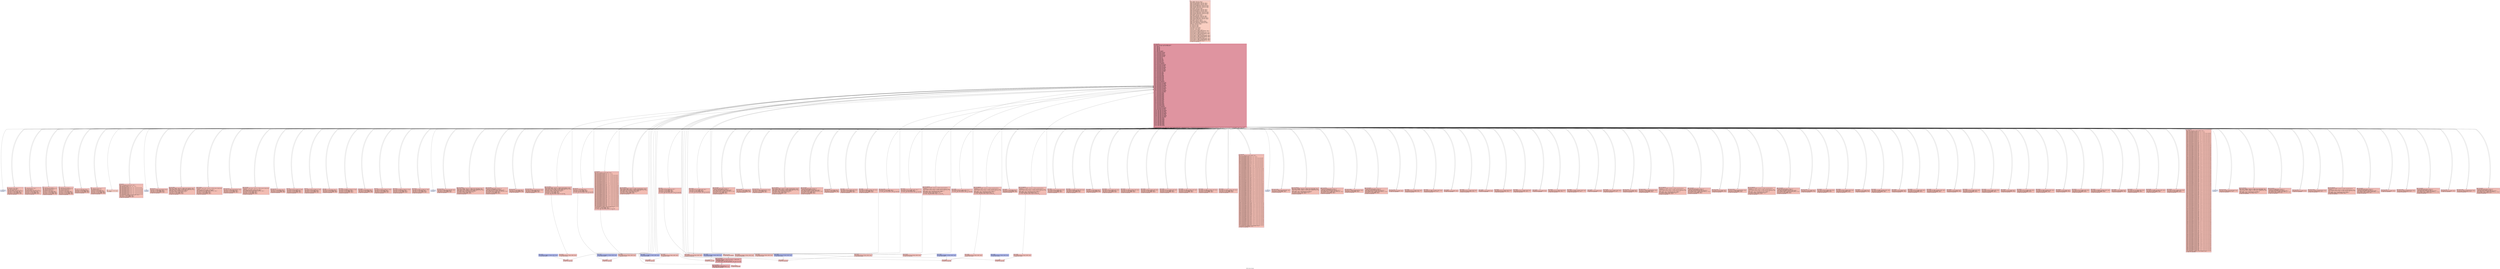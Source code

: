 digraph "CFG for 'func_b' function" {
	label="CFG for 'func_b' function";

	Node0x58ded8bce080 [shape=record,color="#3d50c3ff", style=filled, fillcolor="#f2907270" fontname="Courier",label="{2:\l|  %dummy.var366 = alloca i32, align 4\l  %cff.state265 = alloca i32, align 4\l  %fake.counter.phialloca259 = alloca i32, align 4\l  %fake.counter229.phialloca = alloca i32, align 4\l  %fake.counter236.phialloca = alloca i32, align 4\l  %fake.counter243.phialloca = alloca i32, align 4\l  %fake.counter.reload260.alloca = alloca i32, align 4\l  %fake.counter229.reload.alloca = alloca i32, align 4\l  %fake.counter236.reload.alloca = alloca i32, align 4\l  %fake.counter243.reload.alloca = alloca i32, align 4\l  %dummy.var218 = alloca i32, align 4\l  %cff.state156 = alloca i32, align 4\l  %fake.counter.phialloca150 = alloca i32, align 4\l  %fake.counter112.phialloca = alloca i32, align 4\l  %fake.counter119.phialloca = alloca i32, align 4\l  %fake.counter126.phialloca = alloca i32, align 4\l  %fake.counter.reload151.alloca = alloca i32, align 4\l  %fake.counter112.reload.alloca = alloca i32, align 4\l  %fake.counter119.reload.alloca = alloca i32, align 4\l  %fake.counter126.reload.alloca = alloca i32, align 4\l  %dummy.var101 = alloca i32, align 4\l  %cff.state68 = alloca i32, align 4\l  %fake.counter.phialloca63 = alloca i32, align 4\l  %fake.counter39.phialloca = alloca i32, align 4\l  %fake.counter46.phialloca = alloca i32, align 4\l  %fake.counter.reload64.alloca = alloca i32, align 4\l  %fake.counter39.reload.alloca = alloca i32, align 4\l  %fake.counter46.reload.alloca = alloca i32, align 4\l  %dummy.var28 = alloca i32, align 4\l  %cff.state16 = alloca i32, align 4\l  %fake.counter.phialloca = alloca i32, align 4\l  %fake.counter6.phialloca = alloca i32, align 4\l  %fake.counter.reload.alloca = alloca i32, align 4\l  %fake.counter6.reload.alloca = alloca i32, align 4\l  %dummy.var = alloca i32, align 4\l  %cff.state = alloca i32, align 4\l  %3 = alloca i32, align 4\l  %4 = alloca i32, align 4\l  %5 = alloca i32, align 4\l  %6 = alloca i32, align 4\l  store i32 %0, ptr %3, align 4\l  store i32 %1, ptr %4, align 4\l  store i32 0, ptr %5, align 4\l  store i32 0, ptr %6, align 4\l  store i32 1, ptr %cff.state, align 4\l  store i32 undef, ptr %fake.counter.phialloca, align 4\l  store i32 undef, ptr %fake.counter6.phialloca, align 4\l  store i32 8, ptr %cff.state16, align 4\l  store i32 undef, ptr %fake.counter.phialloca63, align 4\l  store i32 undef, ptr %fake.counter39.phialloca, align 4\l  store i32 undef, ptr %fake.counter46.phialloca, align 4\l  store i32 27, ptr %cff.state68, align 4\l  store i32 undef, ptr %fake.counter.phialloca150, align 4\l  store i32 undef, ptr %fake.counter112.phialloca, align 4\l  store i32 undef, ptr %fake.counter119.phialloca, align 4\l  store i32 undef, ptr %fake.counter126.phialloca, align 4\l  store i32 55, ptr %cff.state156, align 4\l  store i32 undef, ptr %fake.counter.phialloca259, align 4\l  store i32 undef, ptr %fake.counter229.phialloca, align 4\l  store i32 undef, ptr %fake.counter236.phialloca, align 4\l  store i32 undef, ptr %fake.counter243.phialloca, align 4\l  store i32 94, ptr %cff.state265, align 4\l  br label %cff.dispatch266\l}"];
	Node0x58ded8bce080 -> Node0x58ded8c5f770;
	Node0x58ded8bce560 [shape=record,color="#3d50c3ff", style=filled, fillcolor="#e1675170" fontname="Courier",label="{7:\l|  %8 = load i32, ptr %6, align 4\l  %9 = load i32, ptr %3, align 4\l  %10 = icmp slt i32 %8, %9\l  %cff.next = select i1 %10, i32 2, i32 7\l  store i32 %cff.next, ptr %cff.state, align 4\l  store i32 8, ptr %cff.state16, align 4\l  store i32 27, ptr %cff.state68, align 4\l  store i32 55, ptr %cff.state156, align 4\l  store i32 94, ptr %cff.state265, align 4\l  br label %cff.dispatch266\l}"];
	Node0x58ded8bce560 -> Node0x58ded8c5f770;
	Node0x58ded8bce730 [shape=record,color="#3d50c3ff", style=filled, fillcolor="#e1675170" fontname="Courier",label="{11:\l|  %12 = load i32, ptr %6, align 4\l  %13 = srem i32 %12, 2\l  %14 = icmp eq i32 %13, 0\l  %cff.next1 = select i1 %14, i32 3, i32 4\l  store i32 %cff.next1, ptr %cff.state, align 4\l  store i32 8, ptr %cff.state16, align 4\l  store i32 27, ptr %cff.state68, align 4\l  store i32 55, ptr %cff.state156, align 4\l  store i32 94, ptr %cff.state265, align 4\l  br label %cff.dispatch266\l}"];
	Node0x58ded8bce730 -> Node0x58ded8c5f770;
	Node0x58ded8bce920 [shape=record,color="#3d50c3ff", style=filled, fillcolor="#e1675170" fontname="Courier",label="{15:\l|  %16 = load i32, ptr %4, align 4\l  %17 = call i32 @func_a(i32 noundef %16)\l  %18 = load i32, ptr %5, align 4\l  %19 = add nsw i32 %18, %17\l  store i32 %19, ptr %5, align 4\l  store i32 5, ptr %cff.state, align 4\l  store i32 8, ptr %cff.state16, align 4\l  store i32 27, ptr %cff.state68, align 4\l  store i32 55, ptr %cff.state156, align 4\l  store i32 94, ptr %cff.state265, align 4\l  br label %cff.dispatch266\l}"];
	Node0x58ded8bce920 -> Node0x58ded8c5f770;
	Node0x58ded8bce980 [shape=record,color="#3d50c3ff", style=filled, fillcolor="#e1675170" fontname="Courier",label="{20:\l|  %21 = load i32, ptr %4, align 4\l  %22 = call i32 @func_a(i32 noundef %21)\l  %23 = load i32, ptr %5, align 4\l  %24 = sub nsw i32 %23, %22\l  store i32 %24, ptr %5, align 4\l  store i32 5, ptr %cff.state, align 4\l  store i32 8, ptr %cff.state16, align 4\l  store i32 27, ptr %cff.state68, align 4\l  store i32 55, ptr %cff.state156, align 4\l  store i32 94, ptr %cff.state265, align 4\l  br label %cff.dispatch266\l}"];
	Node0x58ded8bce980 -> Node0x58ded8c5f770;
	Node0x58ded8bced60 [shape=record,color="#3d50c3ff", style=filled, fillcolor="#e1675170" fontname="Courier",label="{25:\l|  store i32 6, ptr %cff.state, align 4\l  store i32 8, ptr %cff.state16, align 4\l  store i32 27, ptr %cff.state68, align 4\l  store i32 55, ptr %cff.state156, align 4\l  store i32 94, ptr %cff.state265, align 4\l  br label %cff.dispatch266\l}"];
	Node0x58ded8bced60 -> Node0x58ded8c5f770;
	Node0x58ded8bcf1c0 [shape=record,color="#3d50c3ff", style=filled, fillcolor="#e1675170" fontname="Courier",label="{26:\l|  %27 = load i32, ptr %6, align 4\l  %28 = add nsw i32 %27, 1\l  store i32 %28, ptr %6, align 4\l  store i32 1, ptr %cff.state, align 4\l  store i32 8, ptr %cff.state16, align 4\l  store i32 27, ptr %cff.state68, align 4\l  store i32 55, ptr %cff.state156, align 4\l  store i32 94, ptr %cff.state265, align 4\l  br label %cff.dispatch266\l}"];
	Node0x58ded8bcf1c0 -> Node0x58ded8c5f770;
	Node0x58ded8bce790 [shape=record,color="#3d50c3ff", style=filled, fillcolor="#f2907270" fontname="Courier",label="{29:\l|  %30 = load i32, ptr %5, align 4\l  ret i32 %30\l}"];
	Node0x58ded8be0a40 [shape=record,color="#3d50c3ff", style=filled, fillcolor="#e1675170" fontname="Courier",label="{cff.dispatch:\l|  %cff.cur = load i32, ptr %cff.state, align 4\l  %31 = icmp eq i32 %cff.cur, 1\l  %cff.case.select = select i1 %31, i32 1, i32 9\l  %32 = icmp eq i32 %cff.cur, 2\l  %cff.case.select20 = select i1 %32, i32 2, i32 %cff.case.select\l  %33 = icmp eq i32 %cff.cur, 3\l  %cff.case.select21 = select i1 %33, i32 3, i32 %cff.case.select20\l  %34 = icmp eq i32 %cff.cur, 4\l  %cff.case.select22 = select i1 %34, i32 4, i32 %cff.case.select21\l  %35 = icmp eq i32 %cff.cur, 5\l  %cff.case.select23 = select i1 %35, i32 5, i32 %cff.case.select22\l  %36 = icmp eq i32 %cff.cur, 6\l  %cff.case.select24 = select i1 %36, i32 6, i32 %cff.case.select23\l  %37 = icmp eq i32 %cff.cur, 7\l  %cff.case.select25 = select i1 %37, i32 7, i32 %cff.case.select24\l  store i32 %cff.case.select25, ptr %cff.state16, align 4\l  store i32 27, ptr %cff.state68, align 4\l  store i32 55, ptr %cff.state156, align 4\l  store i32 94, ptr %cff.state265, align 4\l  br label %cff.dispatch266\l}"];
	Node0x58ded8be0a40 -> Node0x58ded8c5f770;
	Node0x58ded8be0ad0 [shape=record,color="#3d50c3ff", style=filled, fillcolor="#c7d7f070" fontname="Courier",label="{cff.default:\l|  unreachable\l}"];
	Node0x58ded8be4ee0 [shape=record,color="#3d50c3ff", style=filled, fillcolor="#e1675170" fontname="Courier",label="{fake.loop.entry:\l|  store i32 0, ptr %fake.counter.phialloca, align 4\l  store i32 11, ptr %cff.state16, align 4\l  store i32 27, ptr %cff.state68, align 4\l  store i32 55, ptr %cff.state156, align 4\l  store i32 94, ptr %cff.state265, align 4\l  br label %cff.dispatch266\l}"];
	Node0x58ded8be4ee0 -> Node0x58ded8c5f770;
	Node0x58ded8be4f40 [shape=record,color="#3d50c3ff", style=filled, fillcolor="#e1675170" fontname="Courier",label="{fake.loop.header:\l|  %fake.counter.reload14 = load i32, ptr %fake.counter.phialloca, align 4\l  %fake.counter.reload = load i32, ptr %fake.counter.phialloca, align 4\l  store i32 %fake.counter.reload, ptr %fake.counter.reload.alloca, align 4\l  %fake.cond = icmp slt i32 %fake.counter.reload14, 10\l  %cff.next26 = select i1 %fake.cond, i32 12, i32 13\l  store i32 %cff.next26, ptr %cff.state16, align 4\l  store i32 27, ptr %cff.state68, align 4\l  store i32 55, ptr %cff.state156, align 4\l  store i32 94, ptr %cff.state265, align 4\l  br label %cff.dispatch266\l}"];
	Node0x58ded8be4f40 -> Node0x58ded8c5f770;
	Node0x58ded8be4fd0 [shape=record,color="#3d50c3ff", style=filled, fillcolor="#e1675170" fontname="Courier",label="{fake.loop.body:\l|  %fake.counter.reload.reload = load i32, ptr %fake.counter.reload.alloca,\l... align 4\l  %fake.inc = add i32 %fake.counter.reload.reload, 1\l  store volatile i32 96, ptr %dummy.var, align 4\l  store i32 %fake.inc, ptr %fake.counter.phialloca, align 4\l  store i32 11, ptr %cff.state16, align 4\l  store i32 27, ptr %cff.state68, align 4\l  store i32 55, ptr %cff.state156, align 4\l  store i32 94, ptr %cff.state265, align 4\l  br label %cff.dispatch266\l}"];
	Node0x58ded8be4fd0 -> Node0x58ded8c5f770;
	Node0x58ded8be5060 [shape=record,color="#3d50c3ff", style=filled, fillcolor="#e1675170" fontname="Courier",label="{fake.loop.exit:\l|  store i32 8, ptr %cff.state16, align 4\l  store i32 27, ptr %cff.state68, align 4\l  store i32 55, ptr %cff.state156, align 4\l  store i32 94, ptr %cff.state265, align 4\l  br i1 false, label %fake.then382, label %cff.dispatch266\l|{<s0>T|<s1>F}}"];
	Node0x58ded8be5060:s0 -> Node0x58ded8c46730;
	Node0x58ded8be5060:s1 -> Node0x58ded8c5f770;
	Node0x58ded8be5810 [shape=record,color="#3d50c3ff", style=filled, fillcolor="#e1675170" fontname="Courier",label="{fake.loop.entry2:\l|  store i32 0, ptr %fake.counter6.phialloca, align 4\l  store i32 15, ptr %cff.state16, align 4\l  store i32 27, ptr %cff.state68, align 4\l  store i32 55, ptr %cff.state156, align 4\l  store i32 94, ptr %cff.state265, align 4\l  br label %cff.dispatch266\l}"];
	Node0x58ded8be5810 -> Node0x58ded8c5f770;
	Node0x58ded8be58a0 [shape=record,color="#3d50c3ff", style=filled, fillcolor="#e1675170" fontname="Courier",label="{fake.loop.header3:\l|  %fake.counter6.reload15 = load i32, ptr %fake.counter6.phialloca, align 4\l  %fake.counter6.reload = load i32, ptr %fake.counter6.phialloca, align 4\l  store i32 %fake.counter6.reload, ptr %fake.counter6.reload.alloca, align 4\l  %fake.cond7 = icmp slt i32 %fake.counter6.reload15, 10\l  %cff.next27 = select i1 %fake.cond7, i32 16, i32 17\l  store i32 %cff.next27, ptr %cff.state16, align 4\l  store i32 27, ptr %cff.state68, align 4\l  store i32 55, ptr %cff.state156, align 4\l  store i32 94, ptr %cff.state265, align 4\l  br i1 false, label %fake.then373, label %cff.dispatch266\l|{<s0>T|<s1>F}}"];
	Node0x58ded8be58a0:s0 -> Node0x58ded8c459b0;
	Node0x58ded8be58a0:s1 -> Node0x58ded8c5f770;
	Node0x58ded8be5930 [shape=record,color="#3d50c3ff", style=filled, fillcolor="#e1675170" fontname="Courier",label="{fake.loop.body4:\l|  %fake.counter6.reload.reload = load i32, ptr %fake.counter6.reload.alloca,\l... align 4\l  %fake.inc8 = add i32 %fake.counter6.reload.reload, 1\l  store volatile i32 812742, ptr %dummy.var, align 4\l  store i32 %fake.inc8, ptr %fake.counter6.phialloca, align 4\l  store i32 15, ptr %cff.state16, align 4\l  store i32 27, ptr %cff.state68, align 4\l  store i32 55, ptr %cff.state156, align 4\l  store i32 94, ptr %cff.state265, align 4\l  br label %cff.dispatch266\l}"];
	Node0x58ded8be5930 -> Node0x58ded8c5f770;
	Node0x58ded8be59c0 [shape=record,color="#3d50c3ff", style=filled, fillcolor="#e1675170" fontname="Courier",label="{fake.loop.exit5:\l|  store i32 8, ptr %cff.state16, align 4\l  store i32 27, ptr %cff.state68, align 4\l  store i32 55, ptr %cff.state156, align 4\l  store i32 94, ptr %cff.state265, align 4\l  br label %cff.dispatch266\l}"];
	Node0x58ded8be59c0 -> Node0x58ded8c5f770;
	Node0x58ded8bcd6d0 [shape=record,color="#3d50c3ff", style=filled, fillcolor="#e1675170" fontname="Courier",label="{fake.then:\l|  store volatile i32 48, ptr %dummy.var, align 4\l  store i32 20, ptr %cff.state16, align 4\l  store i32 27, ptr %cff.state68, align 4\l  store i32 55, ptr %cff.state156, align 4\l  store i32 94, ptr %cff.state265, align 4\l  br label %cff.dispatch266\l}"];
	Node0x58ded8bcd6d0 -> Node0x58ded8c5f770;
	Node0x58ded8bcd760 [shape=record,color="#3d50c3ff", style=filled, fillcolor="#e1675170" fontname="Courier",label="{fake.else:\l|  store volatile i32 576, ptr %dummy.var, align 4\l  store i32 20, ptr %cff.state16, align 4\l  store i32 27, ptr %cff.state68, align 4\l  store i32 55, ptr %cff.state156, align 4\l  store i32 94, ptr %cff.state265, align 4\l  br label %cff.dispatch266\l}"];
	Node0x58ded8bcd760 -> Node0x58ded8c5f770;
	Node0x58ded8bcd7f0 [shape=record,color="#3d50c3ff", style=filled, fillcolor="#e1675170" fontname="Courier",label="{fake.merge:\l|  store i32 8, ptr %cff.state16, align 4\l  store i32 27, ptr %cff.state68, align 4\l  store i32 55, ptr %cff.state156, align 4\l  store i32 94, ptr %cff.state265, align 4\l  br label %cff.dispatch266\l}"];
	Node0x58ded8bcd7f0 -> Node0x58ded8c5f770;
	Node0x58ded8be6c60 [shape=record,color="#3d50c3ff", style=filled, fillcolor="#e1675170" fontname="Courier",label="{fake.then9:\l|  store volatile i32 78, ptr %dummy.var, align 4\l  store i32 23, ptr %cff.state16, align 4\l  store i32 27, ptr %cff.state68, align 4\l  store i32 55, ptr %cff.state156, align 4\l  store i32 94, ptr %cff.state265, align 4\l  br i1 false, label %fake.loop.entry367, label %cff.dispatch266\l|{<s0>T|<s1>F}}"];
	Node0x58ded8be6c60:s0 -> Node0x58ded8c452e0;
	Node0x58ded8be6c60:s1 -> Node0x58ded8c5f770;
	Node0x58ded8be7010 [shape=record,color="#3d50c3ff", style=filled, fillcolor="#e1675170" fontname="Courier",label="{fake.else10:\l|  store volatile i32 8709120, ptr %dummy.var, align 4\l  store i32 23, ptr %cff.state16, align 4\l  store i32 27, ptr %cff.state68, align 4\l  store i32 55, ptr %cff.state156, align 4\l  store i32 94, ptr %cff.state265, align 4\l  br label %cff.dispatch266\l}"];
	Node0x58ded8be7010 -> Node0x58ded8c5f770;
	Node0x58ded8be70a0 [shape=record,color="#3d50c3ff", style=filled, fillcolor="#e1675170" fontname="Courier",label="{fake.merge11:\l|  store i32 8, ptr %cff.state16, align 4\l  store i32 27, ptr %cff.state68, align 4\l  store i32 55, ptr %cff.state156, align 4\l  store i32 94, ptr %cff.state265, align 4\l  br label %cff.dispatch266\l}"];
	Node0x58ded8be70a0 -> Node0x58ded8c5f770;
	Node0x58ded8be75b0 [shape=record,color="#3d50c3ff", style=filled, fillcolor="#e1675170" fontname="Courier",label="{fake.block:\l|  store volatile i32 -686, ptr %dummy.var, align 4\l  store i32 8, ptr %cff.state16, align 4\l  store i32 27, ptr %cff.state68, align 4\l  store i32 55, ptr %cff.state156, align 4\l  store i32 94, ptr %cff.state265, align 4\l  br label %cff.dispatch266\l}"];
	Node0x58ded8be75b0 -> Node0x58ded8c5f770;
	Node0x58ded8be7910 [shape=record,color="#3d50c3ff", style=filled, fillcolor="#e1675170" fontname="Courier",label="{fake.block12:\l|  store volatile i32 181216, ptr %dummy.var, align 4\l  store i32 8, ptr %cff.state16, align 4\l  store i32 27, ptr %cff.state68, align 4\l  store i32 55, ptr %cff.state156, align 4\l  store i32 94, ptr %cff.state265, align 4\l  br label %cff.dispatch266\l}"];
	Node0x58ded8be7910 -> Node0x58ded8c5f770;
	Node0x58ded8be26b0 [shape=record,color="#3d50c3ff", style=filled, fillcolor="#e1675170" fontname="Courier",label="{fake.block13:\l|  store volatile i32 3230, ptr %dummy.var, align 4\l  store i32 8, ptr %cff.state16, align 4\l  store i32 27, ptr %cff.state68, align 4\l  store i32 55, ptr %cff.state156, align 4\l  store i32 94, ptr %cff.state265, align 4\l  br label %cff.dispatch266\l}"];
	Node0x58ded8be26b0 -> Node0x58ded8c5f770;
	Node0x58ded8be5b00 [shape=record,color="#3d50c3ff", style=filled, fillcolor="#e1675170" fontname="Courier",label="{cff.dispatch17:\l|  %cff.cur19 = load i32, ptr %cff.state16, align 4\l  %38 = icmp eq i32 %cff.cur19, 1\l  %cff.case.select72 = select i1 %38, i32 1, i32 28\l  %39 = icmp eq i32 %cff.cur19, 2\l  %cff.case.select73 = select i1 %39, i32 2, i32 %cff.case.select72\l  %40 = icmp eq i32 %cff.cur19, 3\l  %cff.case.select74 = select i1 %40, i32 3, i32 %cff.case.select73\l  %41 = icmp eq i32 %cff.cur19, 4\l  %cff.case.select75 = select i1 %41, i32 4, i32 %cff.case.select74\l  %42 = icmp eq i32 %cff.cur19, 5\l  %cff.case.select76 = select i1 %42, i32 5, i32 %cff.case.select75\l  %43 = icmp eq i32 %cff.cur19, 6\l  %cff.case.select77 = select i1 %43, i32 6, i32 %cff.case.select76\l  %44 = icmp eq i32 %cff.cur19, 7\l  %cff.case.select78 = select i1 %44, i32 7, i32 %cff.case.select77\l  %45 = icmp eq i32 %cff.cur19, 8\l  %cff.case.select79 = select i1 %45, i32 8, i32 %cff.case.select78\l  %46 = icmp eq i32 %cff.cur19, 9\l  %cff.case.select80 = select i1 %46, i32 9, i32 %cff.case.select79\l  %47 = icmp eq i32 %cff.cur19, 10\l  %cff.case.select81 = select i1 %47, i32 10, i32 %cff.case.select80\l  %48 = icmp eq i32 %cff.cur19, 11\l  %cff.case.select82 = select i1 %48, i32 11, i32 %cff.case.select81\l  %49 = icmp eq i32 %cff.cur19, 12\l  %cff.case.select83 = select i1 %49, i32 12, i32 %cff.case.select82\l  %50 = icmp eq i32 %cff.cur19, 13\l  %cff.case.select84 = select i1 %50, i32 13, i32 %cff.case.select83\l  %51 = icmp eq i32 %cff.cur19, 14\l  %cff.case.select85 = select i1 %51, i32 14, i32 %cff.case.select84\l  %52 = icmp eq i32 %cff.cur19, 15\l  %cff.case.select86 = select i1 %52, i32 15, i32 %cff.case.select85\l  %53 = icmp eq i32 %cff.cur19, 16\l  %cff.case.select87 = select i1 %53, i32 16, i32 %cff.case.select86\l  %54 = icmp eq i32 %cff.cur19, 17\l  %cff.case.select88 = select i1 %54, i32 17, i32 %cff.case.select87\l  %55 = icmp eq i32 %cff.cur19, 18\l  %cff.case.select89 = select i1 %55, i32 18, i32 %cff.case.select88\l  %56 = icmp eq i32 %cff.cur19, 19\l  %cff.case.select90 = select i1 %56, i32 19, i32 %cff.case.select89\l  %57 = icmp eq i32 %cff.cur19, 20\l  %cff.case.select91 = select i1 %57, i32 20, i32 %cff.case.select90\l  %58 = icmp eq i32 %cff.cur19, 21\l  %cff.case.select92 = select i1 %58, i32 21, i32 %cff.case.select91\l  %59 = icmp eq i32 %cff.cur19, 22\l  %cff.case.select93 = select i1 %59, i32 22, i32 %cff.case.select92\l  %60 = icmp eq i32 %cff.cur19, 23\l  %cff.case.select94 = select i1 %60, i32 23, i32 %cff.case.select93\l  %61 = icmp eq i32 %cff.cur19, 24\l  %cff.case.select95 = select i1 %61, i32 24, i32 %cff.case.select94\l  %62 = icmp eq i32 %cff.cur19, 25\l  %cff.case.select96 = select i1 %62, i32 25, i32 %cff.case.select95\l  %63 = icmp eq i32 %cff.cur19, 26\l  %cff.case.select97 = select i1 %63, i32 26, i32 %cff.case.select96\l  store i32 %cff.case.select97, ptr %cff.state68, align 4\l  store i32 55, ptr %cff.state156, align 4\l  store i32 94, ptr %cff.state265, align 4\l  br i1 false, label %fake.then376, label %cff.dispatch266\l|{<s0>T|<s1>F}}"];
	Node0x58ded8be5b00:s0 -> Node0x58ded8c45e30;
	Node0x58ded8be5b00:s1 -> Node0x58ded8c5f770;
	Node0x58ded8be5b60 [shape=record,color="#3d50c3ff", style=filled, fillcolor="#c7d7f070" fontname="Courier",label="{cff.default18:\l|  unreachable\l}"];
	Node0x58ded8bfb4a0 [shape=record,color="#3d50c3ff", style=filled, fillcolor="#e1675170" fontname="Courier",label="{fake.loop.entry29:\l|  store i32 0, ptr %fake.counter.phialloca63, align 4\l  store i32 30, ptr %cff.state68, align 4\l  store i32 55, ptr %cff.state156, align 4\l  store i32 94, ptr %cff.state265, align 4\l  br label %cff.dispatch266\l}"];
	Node0x58ded8bfb4a0 -> Node0x58ded8c5f770;
	Node0x58ded8bfb500 [shape=record,color="#3d50c3ff", style=filled, fillcolor="#e1675170" fontname="Courier",label="{fake.loop.header30:\l|  %fake.counter.reload65 = load i32, ptr %fake.counter.phialloca63, align 4\l  %fake.counter.reload64 = load i32, ptr %fake.counter.phialloca63, align 4\l  store i32 %fake.counter.reload64, ptr %fake.counter.reload64.alloca, align 4\l  %fake.cond33 = icmp slt i32 %fake.counter.reload65, 10\l  %cff.next98 = select i1 %fake.cond33, i32 31, i32 32\l  store i32 %cff.next98, ptr %cff.state68, align 4\l  store i32 55, ptr %cff.state156, align 4\l  store i32 94, ptr %cff.state265, align 4\l  br label %cff.dispatch266\l}"];
	Node0x58ded8bfb500 -> Node0x58ded8c5f770;
	Node0x58ded8bfb590 [shape=record,color="#3d50c3ff", style=filled, fillcolor="#e1675170" fontname="Courier",label="{fake.loop.body31:\l|  %fake.counter.reload64.reload = load i32, ptr\l... %fake.counter.reload64.alloca, align 4\l  %fake.inc34 = add i32 %fake.counter.reload64.reload, 1\l  store volatile i32 704, ptr %dummy.var28, align 4\l  store i32 %fake.inc34, ptr %fake.counter.phialloca63, align 4\l  store i32 30, ptr %cff.state68, align 4\l  store i32 55, ptr %cff.state156, align 4\l  store i32 94, ptr %cff.state265, align 4\l  br label %cff.dispatch266\l}"];
	Node0x58ded8bfb590 -> Node0x58ded8c5f770;
	Node0x58ded8bfb620 [shape=record,color="#3d50c3ff", style=filled, fillcolor="#e1675170" fontname="Courier",label="{fake.loop.exit32:\l|  store i32 27, ptr %cff.state68, align 4\l  store i32 55, ptr %cff.state156, align 4\l  store i32 94, ptr %cff.state265, align 4\l  br label %cff.dispatch266\l}"];
	Node0x58ded8bfb620 -> Node0x58ded8c5f770;
	Node0x58ded8bfbbd0 [shape=record,color="#3d50c3ff", style=filled, fillcolor="#e1675170" fontname="Courier",label="{fake.loop.entry35:\l|  store i32 0, ptr %fake.counter39.phialloca, align 4\l  store i32 34, ptr %cff.state68, align 4\l  store i32 55, ptr %cff.state156, align 4\l  store i32 94, ptr %cff.state265, align 4\l  br label %cff.dispatch266\l}"];
	Node0x58ded8bfbbd0 -> Node0x58ded8c5f770;
	Node0x58ded8bfbc60 [shape=record,color="#3d50c3ff", style=filled, fillcolor="#e1675170" fontname="Courier",label="{fake.loop.header36:\l|  %fake.counter39.reload66 = load i32, ptr %fake.counter39.phialloca, align 4\l  %fake.counter39.reload = load i32, ptr %fake.counter39.phialloca, align 4\l  store i32 %fake.counter39.reload, ptr %fake.counter39.reload.alloca, align 4\l  %fake.cond40 = icmp slt i32 %fake.counter39.reload66, 10\l  %cff.next99 = select i1 %fake.cond40, i32 35, i32 36\l  store i32 %cff.next99, ptr %cff.state68, align 4\l  store i32 55, ptr %cff.state156, align 4\l  store i32 94, ptr %cff.state265, align 4\l  br label %cff.dispatch266\l}"];
	Node0x58ded8bfbc60 -> Node0x58ded8c5f770;
	Node0x58ded8bfbcf0 [shape=record,color="#3d50c3ff", style=filled, fillcolor="#e1675170" fontname="Courier",label="{fake.loop.body37:\l|  %fake.counter39.reload.reload = load i32, ptr\l... %fake.counter39.reload.alloca, align 4\l  %fake.inc41 = add i32 %fake.counter39.reload.reload, 1\l  store volatile i32 3036, ptr %dummy.var28, align 4\l  store i32 %fake.inc41, ptr %fake.counter39.phialloca, align 4\l  store i32 34, ptr %cff.state68, align 4\l  store i32 55, ptr %cff.state156, align 4\l  store i32 94, ptr %cff.state265, align 4\l  br label %cff.dispatch266\l}"];
	Node0x58ded8bfbcf0 -> Node0x58ded8c5f770;
	Node0x58ded8bfbd80 [shape=record,color="#3d50c3ff", style=filled, fillcolor="#e1675170" fontname="Courier",label="{fake.loop.exit38:\l|  store i32 27, ptr %cff.state68, align 4\l  store i32 55, ptr %cff.state156, align 4\l  store i32 94, ptr %cff.state265, align 4\l  br label %cff.dispatch266\l}"];
	Node0x58ded8bfbd80 -> Node0x58ded8c5f770;
	Node0x58ded8bfc480 [shape=record,color="#3d50c3ff", style=filled, fillcolor="#e1675170" fontname="Courier",label="{fake.loop.entry42:\l|  store i32 0, ptr %fake.counter46.phialloca, align 4\l  store i32 38, ptr %cff.state68, align 4\l  store i32 55, ptr %cff.state156, align 4\l  store i32 94, ptr %cff.state265, align 4\l  br label %cff.dispatch266\l}"];
	Node0x58ded8bfc480 -> Node0x58ded8c5f770;
	Node0x58ded8bfc510 [shape=record,color="#3d50c3ff", style=filled, fillcolor="#e1675170" fontname="Courier",label="{fake.loop.header43:\l|  %fake.counter46.reload67 = load i32, ptr %fake.counter46.phialloca, align 4\l  %fake.counter46.reload = load i32, ptr %fake.counter46.phialloca, align 4\l  store i32 %fake.counter46.reload, ptr %fake.counter46.reload.alloca, align 4\l  %fake.cond47 = icmp slt i32 %fake.counter46.reload67, 10\l  %cff.next100 = select i1 %fake.cond47, i32 39, i32 40\l  store i32 %cff.next100, ptr %cff.state68, align 4\l  store i32 55, ptr %cff.state156, align 4\l  store i32 94, ptr %cff.state265, align 4\l  br label %cff.dispatch266\l}"];
	Node0x58ded8bfc510 -> Node0x58ded8c5f770;
	Node0x58ded8bfc5a0 [shape=record,color="#3d50c3ff", style=filled, fillcolor="#e1675170" fontname="Courier",label="{fake.loop.body44:\l|  %fake.counter46.reload.reload = load i32, ptr\l... %fake.counter46.reload.alloca, align 4\l  %fake.inc48 = add i32 %fake.counter46.reload.reload, 1\l  store volatile i32 664579, ptr %dummy.var28, align 4\l  store i32 %fake.inc48, ptr %fake.counter46.phialloca, align 4\l  store i32 38, ptr %cff.state68, align 4\l  store i32 55, ptr %cff.state156, align 4\l  store i32 94, ptr %cff.state265, align 4\l  br label %cff.dispatch266\l}"];
	Node0x58ded8bfc5a0 -> Node0x58ded8c5f770;
	Node0x58ded8bfc630 [shape=record,color="#3d50c3ff", style=filled, fillcolor="#e1675170" fontname="Courier",label="{fake.loop.exit45:\l|  store i32 27, ptr %cff.state68, align 4\l  store i32 55, ptr %cff.state156, align 4\l  store i32 94, ptr %cff.state265, align 4\l  br label %cff.dispatch266\l}"];
	Node0x58ded8bfc630 -> Node0x58ded8c5f770;
	Node0x58ded8be9a50 [shape=record,color="#3d50c3ff", style=filled, fillcolor="#e1675170" fontname="Courier",label="{fake.then49:\l|  store volatile i32 63, ptr %dummy.var28, align 4\l  store i32 43, ptr %cff.state68, align 4\l  store i32 55, ptr %cff.state156, align 4\l  store i32 94, ptr %cff.state265, align 4\l  br label %cff.dispatch266\l}"];
	Node0x58ded8be9a50 -> Node0x58ded8c5f770;
	Node0x58ded8be9ae0 [shape=record,color="#3d50c3ff", style=filled, fillcolor="#e1675170" fontname="Courier",label="{fake.else50:\l|  store volatile i32 120960, ptr %dummy.var28, align 4\l  store i32 43, ptr %cff.state68, align 4\l  store i32 55, ptr %cff.state156, align 4\l  store i32 94, ptr %cff.state265, align 4\l  br label %cff.dispatch266\l}"];
	Node0x58ded8be9ae0 -> Node0x58ded8c5f770;
	Node0x58ded8be9b70 [shape=record,color="#3d50c3ff", style=filled, fillcolor="#e1675170" fontname="Courier",label="{fake.merge51:\l|  store i32 27, ptr %cff.state68, align 4\l  store i32 55, ptr %cff.state156, align 4\l  store i32 94, ptr %cff.state265, align 4\l  br label %cff.dispatch266\l}"];
	Node0x58ded8be9b70 -> Node0x58ded8c5f770;
	Node0x58ded8be9ed0 [shape=record,color="#3d50c3ff", style=filled, fillcolor="#e1675170" fontname="Courier",label="{fake.then52:\l|  store volatile i32 63, ptr %dummy.var28, align 4\l  store i32 46, ptr %cff.state68, align 4\l  store i32 55, ptr %cff.state156, align 4\l  store i32 94, ptr %cff.state265, align 4\l  br label %cff.dispatch266\l}"];
	Node0x58ded8be9ed0 -> Node0x58ded8c5f770;
	Node0x58ded8be9f60 [shape=record,color="#3d50c3ff", style=filled, fillcolor="#e1675170" fontname="Courier",label="{fake.else53:\l|  store volatile i32 120960, ptr %dummy.var28, align 4\l  store i32 46, ptr %cff.state68, align 4\l  store i32 55, ptr %cff.state156, align 4\l  store i32 94, ptr %cff.state265, align 4\l  br label %cff.dispatch266\l}"];
	Node0x58ded8be9f60 -> Node0x58ded8c5f770;
	Node0x58ded8be9ff0 [shape=record,color="#3d50c3ff", style=filled, fillcolor="#e1675170" fontname="Courier",label="{fake.merge54:\l|  store i32 27, ptr %cff.state68, align 4\l  store i32 55, ptr %cff.state156, align 4\l  store i32 94, ptr %cff.state265, align 4\l  br label %cff.dispatch266\l}"];
	Node0x58ded8be9ff0 -> Node0x58ded8c5f770;
	Node0x58ded8bea350 [shape=record,color="#3d50c3ff", style=filled, fillcolor="#e1675170" fontname="Courier",label="{fake.block55:\l|  store volatile i32 55, ptr %dummy.var28, align 4\l  store i32 27, ptr %cff.state68, align 4\l  store i32 55, ptr %cff.state156, align 4\l  store i32 94, ptr %cff.state265, align 4\l  br label %cff.dispatch266\l}"];
	Node0x58ded8bea350 -> Node0x58ded8c5f770;
	Node0x58ded8bea560 [shape=record,color="#3d50c3ff", style=filled, fillcolor="#e1675170" fontname="Courier",label="{fake.block56:\l|  store volatile i32 -9, ptr %dummy.var28, align 4\l  store i32 27, ptr %cff.state68, align 4\l  store i32 55, ptr %cff.state156, align 4\l  store i32 94, ptr %cff.state265, align 4\l  br i1 false, label %fake.block395, label %cff.dispatch266\l|{<s0>T|<s1>F}}"];
	Node0x58ded8bea560:s0 -> Node0x58ded8c47b10;
	Node0x58ded8bea560:s1 -> Node0x58ded8c5f770;
	Node0x58ded8bea740 [shape=record,color="#3d50c3ff", style=filled, fillcolor="#e1675170" fontname="Courier",label="{fake.block57:\l|  store volatile i32 -27056, ptr %dummy.var28, align 4\l  store i32 27, ptr %cff.state68, align 4\l  store i32 55, ptr %cff.state156, align 4\l  store i32 94, ptr %cff.state265, align 4\l  br label %cff.dispatch266\l}"];
	Node0x58ded8bea740 -> Node0x58ded8c5f770;
	Node0x58ded8beac20 [shape=record,color="#3d50c3ff", style=filled, fillcolor="#e1675170" fontname="Courier",label="{fake.block58:\l|  store volatile i32 980, ptr %dummy.var28, align 4\l  store i32 27, ptr %cff.state68, align 4\l  store i32 55, ptr %cff.state156, align 4\l  store i32 94, ptr %cff.state265, align 4\l  br label %cff.dispatch266\l}"];
	Node0x58ded8beac20 -> Node0x58ded8c5f770;
	Node0x58ded8beaec0 [shape=record,color="#3d50c3ff", style=filled, fillcolor="#e1675170" fontname="Courier",label="{fake.block59:\l|  store volatile i32 -13, ptr %dummy.var28, align 4\l  store i32 27, ptr %cff.state68, align 4\l  store i32 55, ptr %cff.state156, align 4\l  store i32 94, ptr %cff.state265, align 4\l  br label %cff.dispatch266\l}"];
	Node0x58ded8beaec0 -> Node0x58ded8c5f770;
	Node0x58ded8bffc30 [shape=record,color="#3d50c3ff", style=filled, fillcolor="#e1675170" fontname="Courier",label="{fake.block60:\l|  store volatile i32 -13105, ptr %dummy.var28, align 4\l  store i32 27, ptr %cff.state68, align 4\l  store i32 55, ptr %cff.state156, align 4\l  store i32 94, ptr %cff.state265, align 4\l  br label %cff.dispatch266\l}"];
	Node0x58ded8bffc30 -> Node0x58ded8c5f770;
	Node0x58ded8bfff60 [shape=record,color="#3d50c3ff", style=filled, fillcolor="#e1675170" fontname="Courier",label="{fake.block61:\l|  store volatile i32 -985249, ptr %dummy.var28, align 4\l  store i32 27, ptr %cff.state68, align 4\l  store i32 55, ptr %cff.state156, align 4\l  store i32 94, ptr %cff.state265, align 4\l  br label %cff.dispatch266\l}"];
	Node0x58ded8bfff60 -> Node0x58ded8c5f770;
	Node0x58ded8c00320 [shape=record,color="#3d50c3ff", style=filled, fillcolor="#e1675170" fontname="Courier",label="{fake.block62:\l|  store volatile i32 -14790, ptr %dummy.var28, align 4\l  store i32 27, ptr %cff.state68, align 4\l  store i32 55, ptr %cff.state156, align 4\l  store i32 94, ptr %cff.state265, align 4\l  br label %cff.dispatch266\l}"];
	Node0x58ded8c00320 -> Node0x58ded8c5f770;
	Node0x58ded8bfc770 [shape=record,color="#3d50c3ff", style=filled, fillcolor="#e1675170" fontname="Courier",label="{cff.dispatch69:\l|  %cff.cur71 = load i32, ptr %cff.state68, align 4\l  %64 = icmp eq i32 %cff.cur71, 1\l  %cff.case.select160 = select i1 %64, i32 1, i32 56\l  %65 = icmp eq i32 %cff.cur71, 2\l  %cff.case.select161 = select i1 %65, i32 2, i32 %cff.case.select160\l  %66 = icmp eq i32 %cff.cur71, 3\l  %cff.case.select162 = select i1 %66, i32 3, i32 %cff.case.select161\l  %67 = icmp eq i32 %cff.cur71, 4\l  %cff.case.select163 = select i1 %67, i32 4, i32 %cff.case.select162\l  %68 = icmp eq i32 %cff.cur71, 5\l  %cff.case.select164 = select i1 %68, i32 5, i32 %cff.case.select163\l  %69 = icmp eq i32 %cff.cur71, 6\l  %cff.case.select165 = select i1 %69, i32 6, i32 %cff.case.select164\l  %70 = icmp eq i32 %cff.cur71, 7\l  %cff.case.select166 = select i1 %70, i32 7, i32 %cff.case.select165\l  %71 = icmp eq i32 %cff.cur71, 8\l  %cff.case.select167 = select i1 %71, i32 8, i32 %cff.case.select166\l  %72 = icmp eq i32 %cff.cur71, 9\l  %cff.case.select168 = select i1 %72, i32 9, i32 %cff.case.select167\l  %73 = icmp eq i32 %cff.cur71, 10\l  %cff.case.select169 = select i1 %73, i32 10, i32 %cff.case.select168\l  %74 = icmp eq i32 %cff.cur71, 11\l  %cff.case.select170 = select i1 %74, i32 11, i32 %cff.case.select169\l  %75 = icmp eq i32 %cff.cur71, 12\l  %cff.case.select171 = select i1 %75, i32 12, i32 %cff.case.select170\l  %76 = icmp eq i32 %cff.cur71, 13\l  %cff.case.select172 = select i1 %76, i32 13, i32 %cff.case.select171\l  %77 = icmp eq i32 %cff.cur71, 14\l  %cff.case.select173 = select i1 %77, i32 14, i32 %cff.case.select172\l  %78 = icmp eq i32 %cff.cur71, 15\l  %cff.case.select174 = select i1 %78, i32 15, i32 %cff.case.select173\l  %79 = icmp eq i32 %cff.cur71, 16\l  %cff.case.select175 = select i1 %79, i32 16, i32 %cff.case.select174\l  %80 = icmp eq i32 %cff.cur71, 17\l  %cff.case.select176 = select i1 %80, i32 17, i32 %cff.case.select175\l  %81 = icmp eq i32 %cff.cur71, 18\l  %cff.case.select177 = select i1 %81, i32 18, i32 %cff.case.select176\l  %82 = icmp eq i32 %cff.cur71, 19\l  %cff.case.select178 = select i1 %82, i32 19, i32 %cff.case.select177\l  %83 = icmp eq i32 %cff.cur71, 20\l  %cff.case.select179 = select i1 %83, i32 20, i32 %cff.case.select178\l  %84 = icmp eq i32 %cff.cur71, 21\l  %cff.case.select180 = select i1 %84, i32 21, i32 %cff.case.select179\l  %85 = icmp eq i32 %cff.cur71, 22\l  %cff.case.select181 = select i1 %85, i32 22, i32 %cff.case.select180\l  %86 = icmp eq i32 %cff.cur71, 23\l  %cff.case.select182 = select i1 %86, i32 23, i32 %cff.case.select181\l  %87 = icmp eq i32 %cff.cur71, 24\l  %cff.case.select183 = select i1 %87, i32 24, i32 %cff.case.select182\l  %88 = icmp eq i32 %cff.cur71, 25\l  %cff.case.select184 = select i1 %88, i32 25, i32 %cff.case.select183\l  %89 = icmp eq i32 %cff.cur71, 26\l  %cff.case.select185 = select i1 %89, i32 26, i32 %cff.case.select184\l  %90 = icmp eq i32 %cff.cur71, 27\l  %cff.case.select186 = select i1 %90, i32 27, i32 %cff.case.select185\l  %91 = icmp eq i32 %cff.cur71, 28\l  %cff.case.select187 = select i1 %91, i32 28, i32 %cff.case.select186\l  %92 = icmp eq i32 %cff.cur71, 29\l  %cff.case.select188 = select i1 %92, i32 29, i32 %cff.case.select187\l  %93 = icmp eq i32 %cff.cur71, 30\l  %cff.case.select189 = select i1 %93, i32 30, i32 %cff.case.select188\l  %94 = icmp eq i32 %cff.cur71, 31\l  %cff.case.select190 = select i1 %94, i32 31, i32 %cff.case.select189\l  %95 = icmp eq i32 %cff.cur71, 32\l  %cff.case.select191 = select i1 %95, i32 32, i32 %cff.case.select190\l  %96 = icmp eq i32 %cff.cur71, 33\l  %cff.case.select192 = select i1 %96, i32 33, i32 %cff.case.select191\l  %97 = icmp eq i32 %cff.cur71, 34\l  %cff.case.select193 = select i1 %97, i32 34, i32 %cff.case.select192\l  %98 = icmp eq i32 %cff.cur71, 35\l  %cff.case.select194 = select i1 %98, i32 35, i32 %cff.case.select193\l  %99 = icmp eq i32 %cff.cur71, 36\l  %cff.case.select195 = select i1 %99, i32 36, i32 %cff.case.select194\l  %100 = icmp eq i32 %cff.cur71, 37\l  %cff.case.select196 = select i1 %100, i32 37, i32 %cff.case.select195\l  %101 = icmp eq i32 %cff.cur71, 38\l  %cff.case.select197 = select i1 %101, i32 38, i32 %cff.case.select196\l  %102 = icmp eq i32 %cff.cur71, 39\l  %cff.case.select198 = select i1 %102, i32 39, i32 %cff.case.select197\l  %103 = icmp eq i32 %cff.cur71, 40\l  %cff.case.select199 = select i1 %103, i32 40, i32 %cff.case.select198\l  %104 = icmp eq i32 %cff.cur71, 41\l  %cff.case.select200 = select i1 %104, i32 41, i32 %cff.case.select199\l  %105 = icmp eq i32 %cff.cur71, 42\l  %cff.case.select201 = select i1 %105, i32 42, i32 %cff.case.select200\l  %106 = icmp eq i32 %cff.cur71, 43\l  %cff.case.select202 = select i1 %106, i32 43, i32 %cff.case.select201\l  %107 = icmp eq i32 %cff.cur71, 44\l  %cff.case.select203 = select i1 %107, i32 44, i32 %cff.case.select202\l  %108 = icmp eq i32 %cff.cur71, 45\l  %cff.case.select204 = select i1 %108, i32 45, i32 %cff.case.select203\l  %109 = icmp eq i32 %cff.cur71, 46\l  %cff.case.select205 = select i1 %109, i32 46, i32 %cff.case.select204\l  %110 = icmp eq i32 %cff.cur71, 47\l  %cff.case.select206 = select i1 %110, i32 47, i32 %cff.case.select205\l  %111 = icmp eq i32 %cff.cur71, 48\l  %cff.case.select207 = select i1 %111, i32 48, i32 %cff.case.select206\l  %112 = icmp eq i32 %cff.cur71, 49\l  %cff.case.select208 = select i1 %112, i32 49, i32 %cff.case.select207\l  %113 = icmp eq i32 %cff.cur71, 50\l  %cff.case.select209 = select i1 %113, i32 50, i32 %cff.case.select208\l  %114 = icmp eq i32 %cff.cur71, 51\l  %cff.case.select210 = select i1 %114, i32 51, i32 %cff.case.select209\l  %115 = icmp eq i32 %cff.cur71, 52\l  %cff.case.select211 = select i1 %115, i32 52, i32 %cff.case.select210\l  %116 = icmp eq i32 %cff.cur71, 53\l  %cff.case.select212 = select i1 %116, i32 53, i32 %cff.case.select211\l  %117 = icmp eq i32 %cff.cur71, 54\l  %cff.case.select213 = select i1 %117, i32 54, i32 %cff.case.select212\l  store i32 %cff.case.select213, ptr %cff.state156, align 4\l  store i32 94, ptr %cff.state265, align 4\l  br label %cff.dispatch266\l}"];
	Node0x58ded8bfc770 -> Node0x58ded8c5f770;
	Node0x58ded8bfc7d0 [shape=record,color="#3d50c3ff", style=filled, fillcolor="#c7d7f070" fontname="Courier",label="{cff.default70:\l|  unreachable\l}"];
	Node0x58ded8c20170 [shape=record,color="#3d50c3ff", style=filled, fillcolor="#e1675170" fontname="Courier",label="{fake.loop.entry102:\l|  store i32 0, ptr %fake.counter.phialloca150, align 4\l  store i32 58, ptr %cff.state156, align 4\l  store i32 94, ptr %cff.state265, align 4\l  br label %cff.dispatch266\l}"];
	Node0x58ded8c20170 -> Node0x58ded8c5f770;
	Node0x58ded8c201d0 [shape=record,color="#3d50c3ff", style=filled, fillcolor="#e1675170" fontname="Courier",label="{fake.loop.header103:\l|  %fake.counter.reload152 = load i32, ptr %fake.counter.phialloca150, align 4\l  %fake.counter.reload151 = load i32, ptr %fake.counter.phialloca150, align 4\l  store i32 %fake.counter.reload151, ptr %fake.counter.reload151.alloca, align\l... 4\l  %fake.cond106 = icmp slt i32 %fake.counter.reload152, 10\l  %cff.next214 = select i1 %fake.cond106, i32 59, i32 60\l  store i32 %cff.next214, ptr %cff.state156, align 4\l  store i32 94, ptr %cff.state265, align 4\l  br label %cff.dispatch266\l}"];
	Node0x58ded8c201d0 -> Node0x58ded8c5f770;
	Node0x58ded8c20260 [shape=record,color="#3d50c3ff", style=filled, fillcolor="#e1675170" fontname="Courier",label="{fake.loop.body104:\l|  %fake.counter.reload151.reload = load i32, ptr\l... %fake.counter.reload151.alloca, align 4\l  %fake.inc107 = add i32 %fake.counter.reload151.reload, 1\l  store volatile i32 27, ptr %dummy.var101, align 4\l  store i32 %fake.inc107, ptr %fake.counter.phialloca150, align 4\l  store i32 58, ptr %cff.state156, align 4\l  store i32 94, ptr %cff.state265, align 4\l  br label %cff.dispatch266\l}"];
	Node0x58ded8c20260 -> Node0x58ded8c5f770;
	Node0x58ded8c202f0 [shape=record,color="#3d50c3ff", style=filled, fillcolor="#e1675170" fontname="Courier",label="{fake.loop.exit105:\l|  store i32 55, ptr %cff.state156, align 4\l  store i32 94, ptr %cff.state265, align 4\l  br i1 false, label %fake.then391, label %cff.dispatch266\l|{<s0>T|<s1>F}}"];
	Node0x58ded8c202f0:s0 -> Node0x58ded8c474b0;
	Node0x58ded8c202f0:s1 -> Node0x58ded8c5f770;
	Node0x58ded8c20840 [shape=record,color="#3d50c3ff", style=filled, fillcolor="#e1675170" fontname="Courier",label="{fake.loop.entry108:\l|  store i32 0, ptr %fake.counter112.phialloca, align 4\l  store i32 62, ptr %cff.state156, align 4\l  store i32 94, ptr %cff.state265, align 4\l  br label %cff.dispatch266\l}"];
	Node0x58ded8c20840 -> Node0x58ded8c5f770;
	Node0x58ded8c208d0 [shape=record,color="#3d50c3ff", style=filled, fillcolor="#e1675170" fontname="Courier",label="{fake.loop.header109:\l|  %fake.counter112.reload153 = load i32, ptr %fake.counter112.phialloca,\l... align 4\l  %fake.counter112.reload = load i32, ptr %fake.counter112.phialloca, align 4\l  store i32 %fake.counter112.reload, ptr %fake.counter112.reload.alloca, align\l... 4\l  %fake.cond113 = icmp slt i32 %fake.counter112.reload153, 10\l  %cff.next215 = select i1 %fake.cond113, i32 63, i32 64\l  store i32 %cff.next215, ptr %cff.state156, align 4\l  store i32 94, ptr %cff.state265, align 4\l  br i1 false, label %fake.then379, label %cff.dispatch266\l|{<s0>T|<s1>F}}"];
	Node0x58ded8c208d0:s0 -> Node0x58ded8c462b0;
	Node0x58ded8c208d0:s1 -> Node0x58ded8c5f770;
	Node0x58ded8c20960 [shape=record,color="#3d50c3ff", style=filled, fillcolor="#e1675170" fontname="Courier",label="{fake.loop.body110:\l|  %fake.counter112.reload.reload = load i32, ptr\l... %fake.counter112.reload.alloca, align 4\l  %fake.inc114 = add i32 %fake.counter112.reload.reload, 1\l  store volatile i32 378, ptr %dummy.var101, align 4\l  store i32 %fake.inc114, ptr %fake.counter112.phialloca, align 4\l  store i32 62, ptr %cff.state156, align 4\l  store i32 94, ptr %cff.state265, align 4\l  br label %cff.dispatch266\l}"];
	Node0x58ded8c20960 -> Node0x58ded8c5f770;
	Node0x58ded8c209f0 [shape=record,color="#3d50c3ff", style=filled, fillcolor="#e1675170" fontname="Courier",label="{fake.loop.exit111:\l|  store i32 55, ptr %cff.state156, align 4\l  store i32 94, ptr %cff.state265, align 4\l  br label %cff.dispatch266\l}"];
	Node0x58ded8c209f0 -> Node0x58ded8c5f770;
	Node0x58ded8c21000 [shape=record,color="#3d50c3ff", style=filled, fillcolor="#e1675170" fontname="Courier",label="{fake.loop.entry115:\l|  store i32 0, ptr %fake.counter119.phialloca, align 4\l  store i32 66, ptr %cff.state156, align 4\l  store i32 94, ptr %cff.state265, align 4\l  br label %cff.dispatch266\l}"];
	Node0x58ded8c21000 -> Node0x58ded8c5f770;
	Node0x58ded8c21090 [shape=record,color="#3d50c3ff", style=filled, fillcolor="#e1675170" fontname="Courier",label="{fake.loop.header116:\l|  %fake.counter119.reload154 = load i32, ptr %fake.counter119.phialloca,\l... align 4\l  %fake.counter119.reload = load i32, ptr %fake.counter119.phialloca, align 4\l  store i32 %fake.counter119.reload, ptr %fake.counter119.reload.alloca, align\l... 4\l  %fake.cond120 = icmp slt i32 %fake.counter119.reload154, 10\l  %cff.next216 = select i1 %fake.cond120, i32 67, i32 68\l  store i32 %cff.next216, ptr %cff.state156, align 4\l  store i32 94, ptr %cff.state265, align 4\l  br label %cff.dispatch266\l}"];
	Node0x58ded8c21090 -> Node0x58ded8c5f770;
	Node0x58ded8c21120 [shape=record,color="#3d50c3ff", style=filled, fillcolor="#e1675170" fontname="Courier",label="{fake.loop.body117:\l|  %fake.counter119.reload.reload = load i32, ptr\l... %fake.counter119.reload.alloca, align 4\l  %fake.inc121 = add i32 %fake.counter119.reload.reload, 1\l  store volatile i32 630, ptr %dummy.var101, align 4\l  store i32 %fake.inc121, ptr %fake.counter119.phialloca, align 4\l  store i32 66, ptr %cff.state156, align 4\l  store i32 94, ptr %cff.state265, align 4\l  br label %cff.dispatch266\l}"];
	Node0x58ded8c21120 -> Node0x58ded8c5f770;
	Node0x58ded8c211b0 [shape=record,color="#3d50c3ff", style=filled, fillcolor="#e1675170" fontname="Courier",label="{fake.loop.exit118:\l|  store i32 55, ptr %cff.state156, align 4\l  store i32 94, ptr %cff.state265, align 4\l  br label %cff.dispatch266\l}"];
	Node0x58ded8c211b0 -> Node0x58ded8c5f770;
	Node0x58ded8c217c0 [shape=record,color="#3d50c3ff", style=filled, fillcolor="#e1675170" fontname="Courier",label="{fake.loop.entry122:\l|  store i32 0, ptr %fake.counter126.phialloca, align 4\l  store i32 70, ptr %cff.state156, align 4\l  store i32 94, ptr %cff.state265, align 4\l  br label %cff.dispatch266\l}"];
	Node0x58ded8c217c0 -> Node0x58ded8c5f770;
	Node0x58ded8c21850 [shape=record,color="#3d50c3ff", style=filled, fillcolor="#e1675170" fontname="Courier",label="{fake.loop.header123:\l|  %fake.counter126.reload155 = load i32, ptr %fake.counter126.phialloca,\l... align 4\l  %fake.counter126.reload = load i32, ptr %fake.counter126.phialloca, align 4\l  store i32 %fake.counter126.reload, ptr %fake.counter126.reload.alloca, align\l... 4\l  %fake.cond127 = icmp slt i32 %fake.counter126.reload155, 10\l  %cff.next217 = select i1 %fake.cond127, i32 71, i32 72\l  store i32 %cff.next217, ptr %cff.state156, align 4\l  store i32 94, ptr %cff.state265, align 4\l  br label %cff.dispatch266\l}"];
	Node0x58ded8c21850 -> Node0x58ded8c5f770;
	Node0x58ded8c218e0 [shape=record,color="#3d50c3ff", style=filled, fillcolor="#e1675170" fontname="Courier",label="{fake.loop.body124:\l|  %fake.counter126.reload.reload = load i32, ptr\l... %fake.counter126.reload.alloca, align 4\l  %fake.inc128 = add i32 %fake.counter126.reload.reload, 1\l  store volatile i32 991968, ptr %dummy.var101, align 4\l  store i32 %fake.inc128, ptr %fake.counter126.phialloca, align 4\l  store i32 70, ptr %cff.state156, align 4\l  store i32 94, ptr %cff.state265, align 4\l  br label %cff.dispatch266\l}"];
	Node0x58ded8c218e0 -> Node0x58ded8c5f770;
	Node0x58ded8c21970 [shape=record,color="#3d50c3ff", style=filled, fillcolor="#e1675170" fontname="Courier",label="{fake.loop.exit125:\l|  store i32 55, ptr %cff.state156, align 4\l  store i32 94, ptr %cff.state265, align 4\l  br label %cff.dispatch266\l}"];
	Node0x58ded8c21970 -> Node0x58ded8c5f770;
	Node0x58ded8c220d0 [shape=record,color="#3d50c3ff", style=filled, fillcolor="#e1675170" fontname="Courier",label="{fake.then129:\l|  store volatile i32 48, ptr %dummy.var101, align 4\l  store i32 75, ptr %cff.state156, align 4\l  store i32 94, ptr %cff.state265, align 4\l  br label %cff.dispatch266\l}"];
	Node0x58ded8c220d0 -> Node0x58ded8c5f770;
	Node0x58ded8c22160 [shape=record,color="#3d50c3ff", style=filled, fillcolor="#e1675170" fontname="Courier",label="{fake.else130:\l|  store volatile i32 576, ptr %dummy.var101, align 4\l  store i32 75, ptr %cff.state156, align 4\l  store i32 94, ptr %cff.state265, align 4\l  br label %cff.dispatch266\l}"];
	Node0x58ded8c22160 -> Node0x58ded8c5f770;
	Node0x58ded8c221f0 [shape=record,color="#3d50c3ff", style=filled, fillcolor="#e1675170" fontname="Courier",label="{fake.merge131:\l|  store i32 55, ptr %cff.state156, align 4\l  store i32 94, ptr %cff.state265, align 4\l  br label %cff.dispatch266\l}"];
	Node0x58ded8c221f0 -> Node0x58ded8c5f770;
	Node0x58ded8c22550 [shape=record,color="#3d50c3ff", style=filled, fillcolor="#e1675170" fontname="Courier",label="{fake.then132:\l|  store volatile i32 63, ptr %dummy.var101, align 4\l  store i32 78, ptr %cff.state156, align 4\l  store i32 94, ptr %cff.state265, align 4\l  br i1 false, label %fake.block396, label %cff.dispatch266\l|{<s0>T|<s1>F}}"];
	Node0x58ded8c22550:s0 -> Node0x58ded8c47cf0;
	Node0x58ded8c22550:s1 -> Node0x58ded8c5f770;
	Node0x58ded8c225e0 [shape=record,color="#3d50c3ff", style=filled, fillcolor="#e1675170" fontname="Courier",label="{fake.else133:\l|  store volatile i32 120960, ptr %dummy.var101, align 4\l  store i32 78, ptr %cff.state156, align 4\l  store i32 94, ptr %cff.state265, align 4\l  br label %cff.dispatch266\l}"];
	Node0x58ded8c225e0 -> Node0x58ded8c5f770;
	Node0x58ded8c22670 [shape=record,color="#3d50c3ff", style=filled, fillcolor="#e1675170" fontname="Courier",label="{fake.merge134:\l|  store i32 55, ptr %cff.state156, align 4\l  store i32 94, ptr %cff.state265, align 4\l  br label %cff.dispatch266\l}"];
	Node0x58ded8c22670 -> Node0x58ded8c5f770;
	Node0x58ded8c229d0 [shape=record,color="#3d50c3ff", style=filled, fillcolor="#e1675170" fontname="Courier",label="{fake.then135:\l|  store volatile i32 57, ptr %dummy.var101, align 4\l  store i32 81, ptr %cff.state156, align 4\l  store i32 94, ptr %cff.state265, align 4\l  br label %cff.dispatch266\l}"];
	Node0x58ded8c229d0 -> Node0x58ded8c5f770;
	Node0x58ded8c22a60 [shape=record,color="#3d50c3ff", style=filled, fillcolor="#e1675170" fontname="Courier",label="{fake.else136:\l|  store volatile i32 17280, ptr %dummy.var101, align 4\l  store i32 81, ptr %cff.state156, align 4\l  store i32 94, ptr %cff.state265, align 4\l  br label %cff.dispatch266\l}"];
	Node0x58ded8c22a60 -> Node0x58ded8c5f770;
	Node0x58ded8c22af0 [shape=record,color="#3d50c3ff", style=filled, fillcolor="#e1675170" fontname="Courier",label="{fake.merge137:\l|  store i32 55, ptr %cff.state156, align 4\l  store i32 94, ptr %cff.state265, align 4\l  br label %cff.dispatch266\l}"];
	Node0x58ded8c22af0 -> Node0x58ded8c5f770;
	Node0x58ded8c22e50 [shape=record,color="#3d50c3ff", style=filled, fillcolor="#e1675170" fontname="Courier",label="{fake.then138:\l|  store volatile i32 48, ptr %dummy.var101, align 4\l  store i32 84, ptr %cff.state156, align 4\l  store i32 94, ptr %cff.state265, align 4\l  br label %cff.dispatch266\l}"];
	Node0x58ded8c22e50 -> Node0x58ded8c5f770;
	Node0x58ded8c22ee0 [shape=record,color="#3d50c3ff", style=filled, fillcolor="#e1675170" fontname="Courier",label="{fake.else139:\l|  store volatile i32 576, ptr %dummy.var101, align 4\l  store i32 84, ptr %cff.state156, align 4\l  store i32 94, ptr %cff.state265, align 4\l  br label %cff.dispatch266\l}"];
	Node0x58ded8c22ee0 -> Node0x58ded8c5f770;
	Node0x58ded8c22f70 [shape=record,color="#3d50c3ff", style=filled, fillcolor="#e1675170" fontname="Courier",label="{fake.merge140:\l|  store i32 55, ptr %cff.state156, align 4\l  store i32 94, ptr %cff.state265, align 4\l  br label %cff.dispatch266\l}"];
	Node0x58ded8c22f70 -> Node0x58ded8c5f770;
	Node0x58ded8c232d0 [shape=record,color="#3d50c3ff", style=filled, fillcolor="#e1675170" fontname="Courier",label="{fake.then141:\l|  store volatile i32 57, ptr %dummy.var101, align 4\l  store i32 87, ptr %cff.state156, align 4\l  store i32 94, ptr %cff.state265, align 4\l  br label %cff.dispatch266\l}"];
	Node0x58ded8c232d0 -> Node0x58ded8c5f770;
	Node0x58ded8c23360 [shape=record,color="#3d50c3ff", style=filled, fillcolor="#e1675170" fontname="Courier",label="{fake.else142:\l|  store volatile i32 17280, ptr %dummy.var101, align 4\l  store i32 87, ptr %cff.state156, align 4\l  store i32 94, ptr %cff.state265, align 4\l  br label %cff.dispatch266\l}"];
	Node0x58ded8c23360 -> Node0x58ded8c5f770;
	Node0x58ded8c233f0 [shape=record,color="#3d50c3ff", style=filled, fillcolor="#e1675170" fontname="Courier",label="{fake.merge143:\l|  store i32 55, ptr %cff.state156, align 4\l  store i32 94, ptr %cff.state265, align 4\l  br label %cff.dispatch266\l}"];
	Node0x58ded8c233f0 -> Node0x58ded8c5f770;
	Node0x58ded8c23750 [shape=record,color="#3d50c3ff", style=filled, fillcolor="#e1675170" fontname="Courier",label="{fake.then144:\l|  store volatile i32 78, ptr %dummy.var101, align 4\l  store i32 90, ptr %cff.state156, align 4\l  store i32 94, ptr %cff.state265, align 4\l  br label %cff.dispatch266\l}"];
	Node0x58ded8c23750 -> Node0x58ded8c5f770;
	Node0x58ded8c237e0 [shape=record,color="#3d50c3ff", style=filled, fillcolor="#e1675170" fontname="Courier",label="{fake.else145:\l|  store volatile i32 8709120, ptr %dummy.var101, align 4\l  store i32 90, ptr %cff.state156, align 4\l  store i32 94, ptr %cff.state265, align 4\l  br label %cff.dispatch266\l}"];
	Node0x58ded8c237e0 -> Node0x58ded8c5f770;
	Node0x58ded8c23870 [shape=record,color="#3d50c3ff", style=filled, fillcolor="#e1675170" fontname="Courier",label="{fake.merge146:\l|  store i32 55, ptr %cff.state156, align 4\l  store i32 94, ptr %cff.state265, align 4\l  br label %cff.dispatch266\l}"];
	Node0x58ded8c23870 -> Node0x58ded8c5f770;
	Node0x58ded8c23bd0 [shape=record,color="#3d50c3ff", style=filled, fillcolor="#e1675170" fontname="Courier",label="{fake.block147:\l|  store volatile i32 2, ptr %dummy.var101, align 4\l  store i32 55, ptr %cff.state156, align 4\l  store i32 94, ptr %cff.state265, align 4\l  br label %cff.dispatch266\l}"];
	Node0x58ded8c23bd0 -> Node0x58ded8c5f770;
	Node0x58ded8c23db0 [shape=record,color="#3d50c3ff", style=filled, fillcolor="#e1675170" fontname="Courier",label="{fake.block148:\l|  store volatile i32 -109373, ptr %dummy.var101, align 4\l  store i32 55, ptr %cff.state156, align 4\l  store i32 94, ptr %cff.state265, align 4\l  br label %cff.dispatch266\l}"];
	Node0x58ded8c23db0 -> Node0x58ded8c5f770;
	Node0x58ded8c24200 [shape=record,color="#3d50c3ff", style=filled, fillcolor="#e1675170" fontname="Courier",label="{fake.block149:\l|  store volatile i32 196, ptr %dummy.var101, align 4\l  store i32 55, ptr %cff.state156, align 4\l  store i32 94, ptr %cff.state265, align 4\l  br label %cff.dispatch266\l}"];
	Node0x58ded8c24200 -> Node0x58ded8c5f770;
	Node0x58ded8c212f0 [shape=record,color="#3d50c3ff", style=filled, fillcolor="#e1675170" fontname="Courier",label="{cff.dispatch157:\l|  %cff.cur159 = load i32, ptr %cff.state156, align 4\l  %118 = icmp eq i32 %cff.cur159, 1\l  %cff.case.select269 = select i1 %118, i32 1, i32 95\l  %119 = icmp eq i32 %cff.cur159, 2\l  %cff.case.select270 = select i1 %119, i32 2, i32 %cff.case.select269\l  %120 = icmp eq i32 %cff.cur159, 3\l  %cff.case.select271 = select i1 %120, i32 3, i32 %cff.case.select270\l  %121 = icmp eq i32 %cff.cur159, 4\l  %cff.case.select272 = select i1 %121, i32 4, i32 %cff.case.select271\l  %122 = icmp eq i32 %cff.cur159, 5\l  %cff.case.select273 = select i1 %122, i32 5, i32 %cff.case.select272\l  %123 = icmp eq i32 %cff.cur159, 6\l  %cff.case.select274 = select i1 %123, i32 6, i32 %cff.case.select273\l  %124 = icmp eq i32 %cff.cur159, 7\l  %cff.case.select275 = select i1 %124, i32 7, i32 %cff.case.select274\l  %125 = icmp eq i32 %cff.cur159, 8\l  %cff.case.select276 = select i1 %125, i32 8, i32 %cff.case.select275\l  %126 = icmp eq i32 %cff.cur159, 9\l  %cff.case.select277 = select i1 %126, i32 9, i32 %cff.case.select276\l  %127 = icmp eq i32 %cff.cur159, 10\l  %cff.case.select278 = select i1 %127, i32 10, i32 %cff.case.select277\l  %128 = icmp eq i32 %cff.cur159, 11\l  %cff.case.select279 = select i1 %128, i32 11, i32 %cff.case.select278\l  %129 = icmp eq i32 %cff.cur159, 12\l  %cff.case.select280 = select i1 %129, i32 12, i32 %cff.case.select279\l  %130 = icmp eq i32 %cff.cur159, 13\l  %cff.case.select281 = select i1 %130, i32 13, i32 %cff.case.select280\l  %131 = icmp eq i32 %cff.cur159, 14\l  %cff.case.select282 = select i1 %131, i32 14, i32 %cff.case.select281\l  %132 = icmp eq i32 %cff.cur159, 15\l  %cff.case.select283 = select i1 %132, i32 15, i32 %cff.case.select282\l  %133 = icmp eq i32 %cff.cur159, 16\l  %cff.case.select284 = select i1 %133, i32 16, i32 %cff.case.select283\l  %134 = icmp eq i32 %cff.cur159, 17\l  %cff.case.select285 = select i1 %134, i32 17, i32 %cff.case.select284\l  %135 = icmp eq i32 %cff.cur159, 18\l  %cff.case.select286 = select i1 %135, i32 18, i32 %cff.case.select285\l  %136 = icmp eq i32 %cff.cur159, 19\l  %cff.case.select287 = select i1 %136, i32 19, i32 %cff.case.select286\l  %137 = icmp eq i32 %cff.cur159, 20\l  %cff.case.select288 = select i1 %137, i32 20, i32 %cff.case.select287\l  %138 = icmp eq i32 %cff.cur159, 21\l  %cff.case.select289 = select i1 %138, i32 21, i32 %cff.case.select288\l  %139 = icmp eq i32 %cff.cur159, 22\l  %cff.case.select290 = select i1 %139, i32 22, i32 %cff.case.select289\l  %140 = icmp eq i32 %cff.cur159, 23\l  %cff.case.select291 = select i1 %140, i32 23, i32 %cff.case.select290\l  %141 = icmp eq i32 %cff.cur159, 24\l  %cff.case.select292 = select i1 %141, i32 24, i32 %cff.case.select291\l  %142 = icmp eq i32 %cff.cur159, 25\l  %cff.case.select293 = select i1 %142, i32 25, i32 %cff.case.select292\l  %143 = icmp eq i32 %cff.cur159, 26\l  %cff.case.select294 = select i1 %143, i32 26, i32 %cff.case.select293\l  %144 = icmp eq i32 %cff.cur159, 27\l  %cff.case.select295 = select i1 %144, i32 27, i32 %cff.case.select294\l  %145 = icmp eq i32 %cff.cur159, 28\l  %cff.case.select296 = select i1 %145, i32 28, i32 %cff.case.select295\l  %146 = icmp eq i32 %cff.cur159, 29\l  %cff.case.select297 = select i1 %146, i32 29, i32 %cff.case.select296\l  %147 = icmp eq i32 %cff.cur159, 30\l  %cff.case.select298 = select i1 %147, i32 30, i32 %cff.case.select297\l  %148 = icmp eq i32 %cff.cur159, 31\l  %cff.case.select299 = select i1 %148, i32 31, i32 %cff.case.select298\l  %149 = icmp eq i32 %cff.cur159, 32\l  %cff.case.select300 = select i1 %149, i32 32, i32 %cff.case.select299\l  %150 = icmp eq i32 %cff.cur159, 33\l  %cff.case.select301 = select i1 %150, i32 33, i32 %cff.case.select300\l  %151 = icmp eq i32 %cff.cur159, 34\l  %cff.case.select302 = select i1 %151, i32 34, i32 %cff.case.select301\l  %152 = icmp eq i32 %cff.cur159, 35\l  %cff.case.select303 = select i1 %152, i32 35, i32 %cff.case.select302\l  %153 = icmp eq i32 %cff.cur159, 36\l  %cff.case.select304 = select i1 %153, i32 36, i32 %cff.case.select303\l  %154 = icmp eq i32 %cff.cur159, 37\l  %cff.case.select305 = select i1 %154, i32 37, i32 %cff.case.select304\l  %155 = icmp eq i32 %cff.cur159, 38\l  %cff.case.select306 = select i1 %155, i32 38, i32 %cff.case.select305\l  %156 = icmp eq i32 %cff.cur159, 39\l  %cff.case.select307 = select i1 %156, i32 39, i32 %cff.case.select306\l  %157 = icmp eq i32 %cff.cur159, 40\l  %cff.case.select308 = select i1 %157, i32 40, i32 %cff.case.select307\l  %158 = icmp eq i32 %cff.cur159, 41\l  %cff.case.select309 = select i1 %158, i32 41, i32 %cff.case.select308\l  %159 = icmp eq i32 %cff.cur159, 42\l  %cff.case.select310 = select i1 %159, i32 42, i32 %cff.case.select309\l  %160 = icmp eq i32 %cff.cur159, 43\l  %cff.case.select311 = select i1 %160, i32 43, i32 %cff.case.select310\l  %161 = icmp eq i32 %cff.cur159, 44\l  %cff.case.select312 = select i1 %161, i32 44, i32 %cff.case.select311\l  %162 = icmp eq i32 %cff.cur159, 45\l  %cff.case.select313 = select i1 %162, i32 45, i32 %cff.case.select312\l  %163 = icmp eq i32 %cff.cur159, 46\l  %cff.case.select314 = select i1 %163, i32 46, i32 %cff.case.select313\l  %164 = icmp eq i32 %cff.cur159, 47\l  %cff.case.select315 = select i1 %164, i32 47, i32 %cff.case.select314\l  %165 = icmp eq i32 %cff.cur159, 48\l  %cff.case.select316 = select i1 %165, i32 48, i32 %cff.case.select315\l  %166 = icmp eq i32 %cff.cur159, 49\l  %cff.case.select317 = select i1 %166, i32 49, i32 %cff.case.select316\l  %167 = icmp eq i32 %cff.cur159, 50\l  %cff.case.select318 = select i1 %167, i32 50, i32 %cff.case.select317\l  %168 = icmp eq i32 %cff.cur159, 51\l  %cff.case.select319 = select i1 %168, i32 51, i32 %cff.case.select318\l  %169 = icmp eq i32 %cff.cur159, 52\l  %cff.case.select320 = select i1 %169, i32 52, i32 %cff.case.select319\l  %170 = icmp eq i32 %cff.cur159, 53\l  %cff.case.select321 = select i1 %170, i32 53, i32 %cff.case.select320\l  %171 = icmp eq i32 %cff.cur159, 54\l  %cff.case.select322 = select i1 %171, i32 54, i32 %cff.case.select321\l  %172 = icmp eq i32 %cff.cur159, 55\l  %cff.case.select323 = select i1 %172, i32 55, i32 %cff.case.select322\l  %173 = icmp eq i32 %cff.cur159, 56\l  %cff.case.select324 = select i1 %173, i32 56, i32 %cff.case.select323\l  %174 = icmp eq i32 %cff.cur159, 57\l  %cff.case.select325 = select i1 %174, i32 57, i32 %cff.case.select324\l  %175 = icmp eq i32 %cff.cur159, 58\l  %cff.case.select326 = select i1 %175, i32 58, i32 %cff.case.select325\l  %176 = icmp eq i32 %cff.cur159, 59\l  %cff.case.select327 = select i1 %176, i32 59, i32 %cff.case.select326\l  %177 = icmp eq i32 %cff.cur159, 60\l  %cff.case.select328 = select i1 %177, i32 60, i32 %cff.case.select327\l  %178 = icmp eq i32 %cff.cur159, 61\l  %cff.case.select329 = select i1 %178, i32 61, i32 %cff.case.select328\l  %179 = icmp eq i32 %cff.cur159, 62\l  %cff.case.select330 = select i1 %179, i32 62, i32 %cff.case.select329\l  %180 = icmp eq i32 %cff.cur159, 63\l  %cff.case.select331 = select i1 %180, i32 63, i32 %cff.case.select330\l  %181 = icmp eq i32 %cff.cur159, 64\l  %cff.case.select332 = select i1 %181, i32 64, i32 %cff.case.select331\l  %182 = icmp eq i32 %cff.cur159, 65\l  %cff.case.select333 = select i1 %182, i32 65, i32 %cff.case.select332\l  %183 = icmp eq i32 %cff.cur159, 66\l  %cff.case.select334 = select i1 %183, i32 66, i32 %cff.case.select333\l  %184 = icmp eq i32 %cff.cur159, 67\l  %cff.case.select335 = select i1 %184, i32 67, i32 %cff.case.select334\l  %185 = icmp eq i32 %cff.cur159, 68\l  %cff.case.select336 = select i1 %185, i32 68, i32 %cff.case.select335\l  %186 = icmp eq i32 %cff.cur159, 69\l  %cff.case.select337 = select i1 %186, i32 69, i32 %cff.case.select336\l  %187 = icmp eq i32 %cff.cur159, 70\l  %cff.case.select338 = select i1 %187, i32 70, i32 %cff.case.select337\l  %188 = icmp eq i32 %cff.cur159, 71\l  %cff.case.select339 = select i1 %188, i32 71, i32 %cff.case.select338\l  %189 = icmp eq i32 %cff.cur159, 72\l  %cff.case.select340 = select i1 %189, i32 72, i32 %cff.case.select339\l  %190 = icmp eq i32 %cff.cur159, 73\l  %cff.case.select341 = select i1 %190, i32 73, i32 %cff.case.select340\l  %191 = icmp eq i32 %cff.cur159, 74\l  %cff.case.select342 = select i1 %191, i32 74, i32 %cff.case.select341\l  %192 = icmp eq i32 %cff.cur159, 75\l  %cff.case.select343 = select i1 %192, i32 75, i32 %cff.case.select342\l  %193 = icmp eq i32 %cff.cur159, 76\l  %cff.case.select344 = select i1 %193, i32 76, i32 %cff.case.select343\l  %194 = icmp eq i32 %cff.cur159, 77\l  %cff.case.select345 = select i1 %194, i32 77, i32 %cff.case.select344\l  %195 = icmp eq i32 %cff.cur159, 78\l  %cff.case.select346 = select i1 %195, i32 78, i32 %cff.case.select345\l  %196 = icmp eq i32 %cff.cur159, 79\l  %cff.case.select347 = select i1 %196, i32 79, i32 %cff.case.select346\l  %197 = icmp eq i32 %cff.cur159, 80\l  %cff.case.select348 = select i1 %197, i32 80, i32 %cff.case.select347\l  %198 = icmp eq i32 %cff.cur159, 81\l  %cff.case.select349 = select i1 %198, i32 81, i32 %cff.case.select348\l  %199 = icmp eq i32 %cff.cur159, 82\l  %cff.case.select350 = select i1 %199, i32 82, i32 %cff.case.select349\l  %200 = icmp eq i32 %cff.cur159, 83\l  %cff.case.select351 = select i1 %200, i32 83, i32 %cff.case.select350\l  %201 = icmp eq i32 %cff.cur159, 84\l  %cff.case.select352 = select i1 %201, i32 84, i32 %cff.case.select351\l  %202 = icmp eq i32 %cff.cur159, 85\l  %cff.case.select353 = select i1 %202, i32 85, i32 %cff.case.select352\l  %203 = icmp eq i32 %cff.cur159, 86\l  %cff.case.select354 = select i1 %203, i32 86, i32 %cff.case.select353\l  %204 = icmp eq i32 %cff.cur159, 87\l  %cff.case.select355 = select i1 %204, i32 87, i32 %cff.case.select354\l  %205 = icmp eq i32 %cff.cur159, 88\l  %cff.case.select356 = select i1 %205, i32 88, i32 %cff.case.select355\l  %206 = icmp eq i32 %cff.cur159, 89\l  %cff.case.select357 = select i1 %206, i32 89, i32 %cff.case.select356\l  %207 = icmp eq i32 %cff.cur159, 90\l  %cff.case.select358 = select i1 %207, i32 90, i32 %cff.case.select357\l  %208 = icmp eq i32 %cff.cur159, 91\l  %cff.case.select359 = select i1 %208, i32 91, i32 %cff.case.select358\l  %209 = icmp eq i32 %cff.cur159, 92\l  %cff.case.select360 = select i1 %209, i32 92, i32 %cff.case.select359\l  %210 = icmp eq i32 %cff.cur159, 93\l  %cff.case.select361 = select i1 %210, i32 93, i32 %cff.case.select360\l  store i32 %cff.case.select361, ptr %cff.state265, align 4\l  br label %cff.dispatch266\l}"];
	Node0x58ded8c212f0 -> Node0x58ded8c5f770;
	Node0x58ded8c21350 [shape=record,color="#3d50c3ff", style=filled, fillcolor="#c5d6f270" fontname="Courier",label="{cff.default158:\l|  unreachable\l}"];
	Node0x58ded8c5f4b0 [shape=record,color="#3d50c3ff", style=filled, fillcolor="#e1675170" fontname="Courier",label="{fake.loop.entry219:\l|  store i32 0, ptr %fake.counter.phialloca259, align 4\l  store i32 97, ptr %cff.state265, align 4\l  br label %cff.dispatch266\l}"];
	Node0x58ded8c5f4b0 -> Node0x58ded8c5f770;
	Node0x58ded8c5f510 [shape=record,color="#3d50c3ff", style=filled, fillcolor="#e1675170" fontname="Courier",label="{fake.loop.header220:\l|  %fake.counter.reload261 = load i32, ptr %fake.counter.phialloca259, align 4\l  %fake.counter.reload260 = load i32, ptr %fake.counter.phialloca259, align 4\l  store i32 %fake.counter.reload260, ptr %fake.counter.reload260.alloca, align\l... 4\l  %fake.cond223 = icmp slt i32 %fake.counter.reload261, 10\l  %cff.next362 = select i1 %fake.cond223, i32 98, i32 99\l  store i32 %cff.next362, ptr %cff.state265, align 4\l  br label %cff.dispatch266\l}"];
	Node0x58ded8c5f510 -> Node0x58ded8c5f770;
	Node0x58ded8c5f5a0 [shape=record,color="#3d50c3ff", style=filled, fillcolor="#e1675170" fontname="Courier",label="{fake.loop.body221:\l|  %fake.counter.reload260.reload = load i32, ptr\l... %fake.counter.reload260.alloca, align 4\l  %fake.inc224 = add i32 %fake.counter.reload260.reload, 1\l  store volatile i32 28, ptr %dummy.var218, align 4\l  store i32 %fake.inc224, ptr %fake.counter.phialloca259, align 4\l  store i32 97, ptr %cff.state265, align 4\l  br label %cff.dispatch266\l}"];
	Node0x58ded8c5f5a0 -> Node0x58ded8c5f770;
	Node0x58ded8c5f630 [shape=record,color="#3d50c3ff", style=filled, fillcolor="#e1675170" fontname="Courier",label="{fake.loop.exit222:\l|  store i32 94, ptr %cff.state265, align 4\l  br label %cff.dispatch266\l}"];
	Node0x58ded8c5f630 -> Node0x58ded8c5f770;
	Node0x58ded8c5fb80 [shape=record,color="#3d50c3ff", style=filled, fillcolor="#e1675170" fontname="Courier",label="{fake.loop.entry225:\l|  store i32 0, ptr %fake.counter229.phialloca, align 4\l  store i32 101, ptr %cff.state265, align 4\l  br label %cff.dispatch266\l}"];
	Node0x58ded8c5fb80 -> Node0x58ded8c5f770;
	Node0x58ded8c5fc10 [shape=record,color="#3d50c3ff", style=filled, fillcolor="#e1675170" fontname="Courier",label="{fake.loop.header226:\l|  %fake.counter229.reload262 = load i32, ptr %fake.counter229.phialloca,\l... align 4\l  %fake.counter229.reload = load i32, ptr %fake.counter229.phialloca, align 4\l  store i32 %fake.counter229.reload, ptr %fake.counter229.reload.alloca, align\l... 4\l  %fake.cond230 = icmp slt i32 %fake.counter229.reload262, 10\l  %cff.next363 = select i1 %fake.cond230, i32 102, i32 103\l  store i32 %cff.next363, ptr %cff.state265, align 4\l  br label %cff.dispatch266\l}"];
	Node0x58ded8c5fc10 -> Node0x58ded8c5f770;
	Node0x58ded8c5fca0 [shape=record,color="#3d50c3ff", style=filled, fillcolor="#e1675170" fontname="Courier",label="{fake.loop.body227:\l|  %fake.counter229.reload.reload = load i32, ptr\l... %fake.counter229.reload.alloca, align 4\l  %fake.inc231 = add i32 %fake.counter229.reload.reload, 1\l  store volatile i32 23558, ptr %dummy.var218, align 4\l  store i32 %fake.inc231, ptr %fake.counter229.phialloca, align 4\l  store i32 101, ptr %cff.state265, align 4\l  br label %cff.dispatch266\l}"];
	Node0x58ded8c5fca0 -> Node0x58ded8c5f770;
	Node0x58ded8c5fd30 [shape=record,color="#3d50c3ff", style=filled, fillcolor="#e1675170" fontname="Courier",label="{fake.loop.exit228:\l|  store i32 94, ptr %cff.state265, align 4\l  br label %cff.dispatch266\l}"];
	Node0x58ded8c5fd30 -> Node0x58ded8c5f770;
	Node0x58ded8c60430 [shape=record,color="#3d50c3ff", style=filled, fillcolor="#e1675170" fontname="Courier",label="{fake.loop.entry232:\l|  store i32 0, ptr %fake.counter236.phialloca, align 4\l  store i32 105, ptr %cff.state265, align 4\l  br label %cff.dispatch266\l}"];
	Node0x58ded8c60430 -> Node0x58ded8c5f770;
	Node0x58ded8c604c0 [shape=record,color="#3d50c3ff", style=filled, fillcolor="#e1675170" fontname="Courier",label="{fake.loop.header233:\l|  %fake.counter236.reload263 = load i32, ptr %fake.counter236.phialloca,\l... align 4\l  %fake.counter236.reload = load i32, ptr %fake.counter236.phialloca, align 4\l  store i32 %fake.counter236.reload, ptr %fake.counter236.reload.alloca, align\l... 4\l  %fake.cond237 = icmp slt i32 %fake.counter236.reload263, 10\l  %cff.next364 = select i1 %fake.cond237, i32 106, i32 107\l  store i32 %cff.next364, ptr %cff.state265, align 4\l  br i1 false, label %fake.then385, label %cff.dispatch266\l|{<s0>T|<s1>F}}"];
	Node0x58ded8c604c0:s0 -> Node0x58ded8c46bb0;
	Node0x58ded8c604c0:s1 -> Node0x58ded8c5f770;
	Node0x58ded8c60550 [shape=record,color="#3d50c3ff", style=filled, fillcolor="#e1675170" fontname="Courier",label="{fake.loop.body234:\l|  %fake.counter236.reload.reload = load i32, ptr\l... %fake.counter236.reload.alloca, align 4\l  %fake.inc238 = add i32 %fake.counter236.reload.reload, 1\l  store volatile i32 57, ptr %dummy.var218, align 4\l  store i32 %fake.inc238, ptr %fake.counter236.phialloca, align 4\l  store i32 105, ptr %cff.state265, align 4\l  br label %cff.dispatch266\l}"];
	Node0x58ded8c60550 -> Node0x58ded8c5f770;
	Node0x58ded8c605e0 [shape=record,color="#3d50c3ff", style=filled, fillcolor="#e1675170" fontname="Courier",label="{fake.loop.exit235:\l|  store i32 94, ptr %cff.state265, align 4\l  br label %cff.dispatch266\l}"];
	Node0x58ded8c605e0 -> Node0x58ded8c5f770;
	Node0x58ded8c60bc0 [shape=record,color="#3d50c3ff", style=filled, fillcolor="#e1675170" fontname="Courier",label="{fake.loop.entry239:\l|  store i32 0, ptr %fake.counter243.phialloca, align 4\l  store i32 109, ptr %cff.state265, align 4\l  br label %cff.dispatch266\l}"];
	Node0x58ded8c60bc0 -> Node0x58ded8c5f770;
	Node0x58ded8c60c50 [shape=record,color="#3d50c3ff", style=filled, fillcolor="#e1675170" fontname="Courier",label="{fake.loop.header240:\l|  %fake.counter243.reload264 = load i32, ptr %fake.counter243.phialloca,\l... align 4\l  %fake.counter243.reload = load i32, ptr %fake.counter243.phialloca, align 4\l  store i32 %fake.counter243.reload, ptr %fake.counter243.reload.alloca, align\l... 4\l  %fake.cond244 = icmp slt i32 %fake.counter243.reload264, 10\l  %cff.next365 = select i1 %fake.cond244, i32 110, i32 111\l  store i32 %cff.next365, ptr %cff.state265, align 4\l  br i1 false, label %fake.then388, label %cff.dispatch266\l|{<s0>T|<s1>F}}"];
	Node0x58ded8c60c50:s0 -> Node0x58ded8c47030;
	Node0x58ded8c60c50:s1 -> Node0x58ded8c5f770;
	Node0x58ded8c60ce0 [shape=record,color="#3d50c3ff", style=filled, fillcolor="#e1675170" fontname="Courier",label="{fake.loop.body241:\l|  %fake.counter243.reload.reload = load i32, ptr\l... %fake.counter243.reload.alloca, align 4\l  %fake.inc245 = add i32 %fake.counter243.reload.reload, 1\l  store volatile i32 12, ptr %dummy.var218, align 4\l  store i32 %fake.inc245, ptr %fake.counter243.phialloca, align 4\l  store i32 109, ptr %cff.state265, align 4\l  br label %cff.dispatch266\l}"];
	Node0x58ded8c60ce0 -> Node0x58ded8c5f770;
	Node0x58ded8c60d70 [shape=record,color="#3d50c3ff", style=filled, fillcolor="#e1675170" fontname="Courier",label="{fake.loop.exit242:\l|  store i32 94, ptr %cff.state265, align 4\l  br label %cff.dispatch266\l}"];
	Node0x58ded8c60d70 -> Node0x58ded8c5f770;
	Node0x58ded8c61350 [shape=record,color="#3d50c3ff", style=filled, fillcolor="#e1675170" fontname="Courier",label="{fake.then246:\l|  store volatile i32 63, ptr %dummy.var218, align 4\l  store i32 114, ptr %cff.state265, align 4\l  br label %cff.dispatch266\l}"];
	Node0x58ded8c61350 -> Node0x58ded8c5f770;
	Node0x58ded8c613e0 [shape=record,color="#3d50c3ff", style=filled, fillcolor="#e1675170" fontname="Courier",label="{fake.else247:\l|  store volatile i32 120960, ptr %dummy.var218, align 4\l  store i32 114, ptr %cff.state265, align 4\l  br label %cff.dispatch266\l}"];
	Node0x58ded8c613e0 -> Node0x58ded8c5f770;
	Node0x58ded8c61470 [shape=record,color="#3d50c3ff", style=filled, fillcolor="#e1675170" fontname="Courier",label="{fake.merge248:\l|  store i32 94, ptr %cff.state265, align 4\l  br label %cff.dispatch266\l}"];
	Node0x58ded8c61470 -> Node0x58ded8c5f770;
	Node0x58ded8c617d0 [shape=record,color="#3d50c3ff", style=filled, fillcolor="#e1675170" fontname="Courier",label="{fake.then249:\l|  store volatile i32 48, ptr %dummy.var218, align 4\l  store i32 117, ptr %cff.state265, align 4\l  br label %cff.dispatch266\l}"];
	Node0x58ded8c617d0 -> Node0x58ded8c5f770;
	Node0x58ded8c61860 [shape=record,color="#3d50c3ff", style=filled, fillcolor="#e1675170" fontname="Courier",label="{fake.else250:\l|  store volatile i32 576, ptr %dummy.var218, align 4\l  store i32 117, ptr %cff.state265, align 4\l  br i1 false, label %fake.block394, label %cff.dispatch266\l|{<s0>T|<s1>F}}"];
	Node0x58ded8c61860:s0 -> Node0x58ded8c47930;
	Node0x58ded8c61860:s1 -> Node0x58ded8c5f770;
	Node0x58ded8c618f0 [shape=record,color="#3d50c3ff", style=filled, fillcolor="#e1675170" fontname="Courier",label="{fake.merge251:\l|  store i32 94, ptr %cff.state265, align 4\l  br label %cff.dispatch266\l}"];
	Node0x58ded8c618f0 -> Node0x58ded8c5f770;
	Node0x58ded8c61c50 [shape=record,color="#3d50c3ff", style=filled, fillcolor="#e1675170" fontname="Courier",label="{fake.then252:\l|  store volatile i32 45, ptr %dummy.var218, align 4\l  store i32 120, ptr %cff.state265, align 4\l  br label %cff.dispatch266\l}"];
	Node0x58ded8c61c50 -> Node0x58ded8c5f770;
	Node0x58ded8c61ce0 [shape=record,color="#3d50c3ff", style=filled, fillcolor="#e1675170" fontname="Courier",label="{fake.else253:\l|  store volatile i32 144, ptr %dummy.var218, align 4\l  store i32 120, ptr %cff.state265, align 4\l  br label %cff.dispatch266\l}"];
	Node0x58ded8c61ce0 -> Node0x58ded8c5f770;
	Node0x58ded8c61d70 [shape=record,color="#3d50c3ff", style=filled, fillcolor="#e1675170" fontname="Courier",label="{fake.merge254:\l|  store i32 94, ptr %cff.state265, align 4\l  br label %cff.dispatch266\l}"];
	Node0x58ded8c61d70 -> Node0x58ded8c5f770;
	Node0x58ded8c620d0 [shape=record,color="#3d50c3ff", style=filled, fillcolor="#e1675170" fontname="Courier",label="{fake.then255:\l|  store volatile i32 70, ptr %dummy.var218, align 4\l  store i32 123, ptr %cff.state265, align 4\l  br label %cff.dispatch266\l}"];
	Node0x58ded8c620d0 -> Node0x58ded8c5f770;
	Node0x58ded8c62160 [shape=record,color="#3d50c3ff", style=filled, fillcolor="#e1675170" fontname="Courier",label="{fake.else256:\l|  store volatile i32 967680, ptr %dummy.var218, align 4\l  store i32 123, ptr %cff.state265, align 4\l  br label %cff.dispatch266\l}"];
	Node0x58ded8c62160 -> Node0x58ded8c5f770;
	Node0x58ded8c621f0 [shape=record,color="#3d50c3ff", style=filled, fillcolor="#e1675170" fontname="Courier",label="{fake.merge257:\l|  store i32 94, ptr %cff.state265, align 4\l  br label %cff.dispatch266\l}"];
	Node0x58ded8c621f0 -> Node0x58ded8c5f770;
	Node0x58ded8c62550 [shape=record,color="#3d50c3ff", style=filled, fillcolor="#e1675170" fontname="Courier",label="{fake.block258:\l|  store volatile i32 -305, ptr %dummy.var218, align 4\l  store i32 94, ptr %cff.state265, align 4\l  br label %cff.dispatch266\l}"];
	Node0x58ded8c62550 -> Node0x58ded8c5f770;
	Node0x58ded8c5f770 [shape=record,color="#b70d28ff", style=filled, fillcolor="#b70d2870" fontname="Courier",label="{cff.dispatch266:\l|  %cff.cur268 = load i32, ptr %cff.state265, align 4\l  switch i32 %cff.cur268, label %cff.default267 [\l    i32 1, label %7\l    i32 2, label %11\l    i32 3, label %15\l    i32 4, label %20\l    i32 5, label %25\l    i32 6, label %26\l    i32 7, label %29\l    i32 8, label %cff.dispatch\l    i32 9, label %cff.default\l    i32 10, label %fake.loop.entry\l    i32 11, label %fake.loop.header\l    i32 12, label %fake.loop.body\l    i32 13, label %fake.loop.exit\l    i32 14, label %fake.loop.entry2\l    i32 15, label %fake.loop.header3\l    i32 16, label %fake.loop.body4\l    i32 17, label %fake.loop.exit5\l    i32 18, label %fake.then\l    i32 19, label %fake.else\l    i32 20, label %fake.merge\l    i32 21, label %fake.then9\l    i32 22, label %fake.else10\l    i32 23, label %fake.merge11\l    i32 24, label %fake.block\l    i32 25, label %fake.block12\l    i32 26, label %fake.block13\l    i32 27, label %cff.dispatch17\l    i32 28, label %cff.default18\l    i32 29, label %fake.loop.entry29\l    i32 30, label %fake.loop.header30\l    i32 31, label %fake.loop.body31\l    i32 32, label %fake.loop.exit32\l    i32 33, label %fake.loop.entry35\l    i32 34, label %fake.loop.header36\l    i32 35, label %fake.loop.body37\l    i32 36, label %fake.loop.exit38\l    i32 37, label %fake.loop.entry42\l    i32 38, label %fake.loop.header43\l    i32 39, label %fake.loop.body44\l    i32 40, label %fake.loop.exit45\l    i32 41, label %fake.then49\l    i32 42, label %fake.else50\l    i32 43, label %fake.merge51\l    i32 44, label %fake.then52\l    i32 45, label %fake.else53\l    i32 46, label %fake.merge54\l    i32 47, label %fake.block55\l    i32 48, label %fake.block56\l    i32 49, label %fake.block57\l    i32 50, label %fake.block58\l    i32 51, label %fake.block59\l    i32 52, label %fake.block60\l    i32 53, label %fake.block61\l    i32 54, label %fake.block62\l    i32 55, label %cff.dispatch69\l    i32 56, label %cff.default70\l    i32 57, label %fake.loop.entry102\l    i32 58, label %fake.loop.header103\l    i32 59, label %fake.loop.body104\l    i32 60, label %fake.loop.exit105\l    i32 61, label %fake.loop.entry108\l    i32 62, label %fake.loop.header109\l    i32 63, label %fake.loop.body110\l    i32 64, label %fake.loop.exit111\l    i32 65, label %fake.loop.entry115\l    i32 66, label %fake.loop.header116\l    i32 67, label %fake.loop.body117\l    i32 68, label %fake.loop.exit118\l    i32 69, label %fake.loop.entry122\l    i32 70, label %fake.loop.header123\l    i32 71, label %fake.loop.body124\l    i32 72, label %fake.loop.exit125\l    i32 73, label %fake.then129\l    i32 74, label %fake.else130\l    i32 75, label %fake.merge131\l    i32 76, label %fake.then132\l    i32 77, label %fake.else133\l    i32 78, label %fake.merge134\l    i32 79, label %fake.then135\l    i32 80, label %fake.else136\l    i32 81, label %fake.merge137\l    i32 82, label %fake.then138\l    i32 83, label %fake.else139\l    i32 84, label %fake.merge140\l    i32 85, label %fake.then141\l    i32 86, label %fake.else142\l    i32 87, label %fake.merge143\l    i32 88, label %fake.then144\l    i32 89, label %fake.else145\l    i32 90, label %fake.merge146\l    i32 91, label %fake.block147\l    i32 92, label %fake.block148\l    i32 93, label %fake.block149\l    i32 94, label %cff.dispatch157\l    i32 95, label %cff.default158\l    i32 96, label %fake.loop.entry219\l    i32 97, label %fake.loop.header220\l    i32 98, label %fake.loop.body221\l    i32 99, label %fake.loop.exit222\l    i32 100, label %fake.loop.entry225\l    i32 101, label %fake.loop.header226\l    i32 102, label %fake.loop.body227\l    i32 103, label %fake.loop.exit228\l    i32 104, label %fake.loop.entry232\l    i32 105, label %fake.loop.header233\l    i32 106, label %fake.loop.body234\l    i32 107, label %fake.loop.exit235\l    i32 108, label %fake.loop.entry239\l    i32 109, label %fake.loop.header240\l    i32 110, label %fake.loop.body241\l    i32 111, label %fake.loop.exit242\l    i32 112, label %fake.then246\l    i32 113, label %fake.else247\l    i32 114, label %fake.merge248\l    i32 115, label %fake.then249\l    i32 116, label %fake.else250\l    i32 117, label %fake.merge251\l    i32 118, label %fake.then252\l    i32 119, label %fake.else253\l    i32 120, label %fake.merge254\l    i32 121, label %fake.then255\l    i32 122, label %fake.else256\l    i32 123, label %fake.merge257\l    i32 124, label %fake.block258\l  ]\l|{<s0>def|<s1>1|<s2>2|<s3>3|<s4>4|<s5>5|<s6>6|<s7>7|<s8>8|<s9>9|<s10>10|<s11>11|<s12>12|<s13>13|<s14>14|<s15>15|<s16>16|<s17>17|<s18>18|<s19>19|<s20>20|<s21>21|<s22>22|<s23>23|<s24>24|<s25>25|<s26>26|<s27>27|<s28>28|<s29>29|<s30>30|<s31>31|<s32>32|<s33>33|<s34>34|<s35>35|<s36>36|<s37>37|<s38>38|<s39>39|<s40>40|<s41>41|<s42>42|<s43>43|<s44>44|<s45>45|<s46>46|<s47>47|<s48>48|<s49>49|<s50>50|<s51>51|<s52>52|<s53>53|<s54>54|<s55>55|<s56>56|<s57>57|<s58>58|<s59>59|<s60>60|<s61>61|<s62>62|<s63>63|<s64>truncated...}}"];
	Node0x58ded8c5f770:s0 -> Node0x58ded8c5f7d0;
	Node0x58ded8c5f770:s1 -> Node0x58ded8bce560;
	Node0x58ded8c5f770:s2 -> Node0x58ded8bce730;
	Node0x58ded8c5f770:s3 -> Node0x58ded8bce920;
	Node0x58ded8c5f770:s4 -> Node0x58ded8bce980;
	Node0x58ded8c5f770:s5 -> Node0x58ded8bced60;
	Node0x58ded8c5f770:s6 -> Node0x58ded8bcf1c0;
	Node0x58ded8c5f770:s7 -> Node0x58ded8bce790;
	Node0x58ded8c5f770:s8 -> Node0x58ded8be0a40;
	Node0x58ded8c5f770:s9 -> Node0x58ded8be0ad0;
	Node0x58ded8c5f770:s10 -> Node0x58ded8be4ee0;
	Node0x58ded8c5f770:s11 -> Node0x58ded8be4f40;
	Node0x58ded8c5f770:s12 -> Node0x58ded8be4fd0;
	Node0x58ded8c5f770:s13 -> Node0x58ded8be5060;
	Node0x58ded8c5f770:s14 -> Node0x58ded8be5810;
	Node0x58ded8c5f770:s15 -> Node0x58ded8be58a0;
	Node0x58ded8c5f770:s16 -> Node0x58ded8be5930;
	Node0x58ded8c5f770:s17 -> Node0x58ded8be59c0;
	Node0x58ded8c5f770:s18 -> Node0x58ded8bcd6d0;
	Node0x58ded8c5f770:s19 -> Node0x58ded8bcd760;
	Node0x58ded8c5f770:s20 -> Node0x58ded8bcd7f0;
	Node0x58ded8c5f770:s21 -> Node0x58ded8be6c60;
	Node0x58ded8c5f770:s22 -> Node0x58ded8be7010;
	Node0x58ded8c5f770:s23 -> Node0x58ded8be70a0;
	Node0x58ded8c5f770:s24 -> Node0x58ded8be75b0;
	Node0x58ded8c5f770:s25 -> Node0x58ded8be7910;
	Node0x58ded8c5f770:s26 -> Node0x58ded8be26b0;
	Node0x58ded8c5f770:s27 -> Node0x58ded8be5b00;
	Node0x58ded8c5f770:s28 -> Node0x58ded8be5b60;
	Node0x58ded8c5f770:s29 -> Node0x58ded8bfb4a0;
	Node0x58ded8c5f770:s30 -> Node0x58ded8bfb500;
	Node0x58ded8c5f770:s31 -> Node0x58ded8bfb590;
	Node0x58ded8c5f770:s32 -> Node0x58ded8bfb620;
	Node0x58ded8c5f770:s33 -> Node0x58ded8bfbbd0;
	Node0x58ded8c5f770:s34 -> Node0x58ded8bfbc60;
	Node0x58ded8c5f770:s35 -> Node0x58ded8bfbcf0;
	Node0x58ded8c5f770:s36 -> Node0x58ded8bfbd80;
	Node0x58ded8c5f770:s37 -> Node0x58ded8bfc480;
	Node0x58ded8c5f770:s38 -> Node0x58ded8bfc510;
	Node0x58ded8c5f770:s39 -> Node0x58ded8bfc5a0;
	Node0x58ded8c5f770:s40 -> Node0x58ded8bfc630;
	Node0x58ded8c5f770:s41 -> Node0x58ded8be9a50;
	Node0x58ded8c5f770:s42 -> Node0x58ded8be9ae0;
	Node0x58ded8c5f770:s43 -> Node0x58ded8be9b70;
	Node0x58ded8c5f770:s44 -> Node0x58ded8be9ed0;
	Node0x58ded8c5f770:s45 -> Node0x58ded8be9f60;
	Node0x58ded8c5f770:s46 -> Node0x58ded8be9ff0;
	Node0x58ded8c5f770:s47 -> Node0x58ded8bea350;
	Node0x58ded8c5f770:s48 -> Node0x58ded8bea560;
	Node0x58ded8c5f770:s49 -> Node0x58ded8bea740;
	Node0x58ded8c5f770:s50 -> Node0x58ded8beac20;
	Node0x58ded8c5f770:s51 -> Node0x58ded8beaec0;
	Node0x58ded8c5f770:s52 -> Node0x58ded8bffc30;
	Node0x58ded8c5f770:s53 -> Node0x58ded8bfff60;
	Node0x58ded8c5f770:s54 -> Node0x58ded8c00320;
	Node0x58ded8c5f770:s55 -> Node0x58ded8bfc770;
	Node0x58ded8c5f770:s56 -> Node0x58ded8bfc7d0;
	Node0x58ded8c5f770:s57 -> Node0x58ded8c20170;
	Node0x58ded8c5f770:s58 -> Node0x58ded8c201d0;
	Node0x58ded8c5f770:s59 -> Node0x58ded8c20260;
	Node0x58ded8c5f770:s60 -> Node0x58ded8c202f0;
	Node0x58ded8c5f770:s61 -> Node0x58ded8c20840;
	Node0x58ded8c5f770:s62 -> Node0x58ded8c208d0;
	Node0x58ded8c5f770:s63 -> Node0x58ded8c20960;
	Node0x58ded8c5f770:s64 -> Node0x58ded8c209f0;
	Node0x58ded8c5f770:s64 -> Node0x58ded8c21000;
	Node0x58ded8c5f770:s64 -> Node0x58ded8c21090;
	Node0x58ded8c5f770:s64 -> Node0x58ded8c21120;
	Node0x58ded8c5f770:s64 -> Node0x58ded8c211b0;
	Node0x58ded8c5f770:s64 -> Node0x58ded8c217c0;
	Node0x58ded8c5f770:s64 -> Node0x58ded8c21850;
	Node0x58ded8c5f770:s64 -> Node0x58ded8c218e0;
	Node0x58ded8c5f770:s64 -> Node0x58ded8c21970;
	Node0x58ded8c5f770:s64 -> Node0x58ded8c220d0;
	Node0x58ded8c5f770:s64 -> Node0x58ded8c22160;
	Node0x58ded8c5f770:s64 -> Node0x58ded8c221f0;
	Node0x58ded8c5f770:s64 -> Node0x58ded8c22550;
	Node0x58ded8c5f770:s64 -> Node0x58ded8c225e0;
	Node0x58ded8c5f770:s64 -> Node0x58ded8c22670;
	Node0x58ded8c5f770:s64 -> Node0x58ded8c229d0;
	Node0x58ded8c5f770:s64 -> Node0x58ded8c22a60;
	Node0x58ded8c5f770:s64 -> Node0x58ded8c22af0;
	Node0x58ded8c5f770:s64 -> Node0x58ded8c22e50;
	Node0x58ded8c5f770:s64 -> Node0x58ded8c22ee0;
	Node0x58ded8c5f770:s64 -> Node0x58ded8c22f70;
	Node0x58ded8c5f770:s64 -> Node0x58ded8c232d0;
	Node0x58ded8c5f770:s64 -> Node0x58ded8c23360;
	Node0x58ded8c5f770:s64 -> Node0x58ded8c233f0;
	Node0x58ded8c5f770:s64 -> Node0x58ded8c23750;
	Node0x58ded8c5f770:s64 -> Node0x58ded8c237e0;
	Node0x58ded8c5f770:s64 -> Node0x58ded8c23870;
	Node0x58ded8c5f770:s64 -> Node0x58ded8c23bd0;
	Node0x58ded8c5f770:s64 -> Node0x58ded8c23db0;
	Node0x58ded8c5f770:s64 -> Node0x58ded8c24200;
	Node0x58ded8c5f770:s64 -> Node0x58ded8c212f0;
	Node0x58ded8c5f770:s64 -> Node0x58ded8c21350;
	Node0x58ded8c5f770:s64 -> Node0x58ded8c5f4b0;
	Node0x58ded8c5f770:s64 -> Node0x58ded8c5f510;
	Node0x58ded8c5f770:s64 -> Node0x58ded8c5f5a0;
	Node0x58ded8c5f770:s64 -> Node0x58ded8c5f630;
	Node0x58ded8c5f770:s64 -> Node0x58ded8c5fb80;
	Node0x58ded8c5f770:s64 -> Node0x58ded8c5fc10;
	Node0x58ded8c5f770:s64 -> Node0x58ded8c5fca0;
	Node0x58ded8c5f770:s64 -> Node0x58ded8c5fd30;
	Node0x58ded8c5f770:s64 -> Node0x58ded8c60430;
	Node0x58ded8c5f770:s64 -> Node0x58ded8c604c0;
	Node0x58ded8c5f770:s64 -> Node0x58ded8c60550;
	Node0x58ded8c5f770:s64 -> Node0x58ded8c605e0;
	Node0x58ded8c5f770:s64 -> Node0x58ded8c60bc0;
	Node0x58ded8c5f770:s64 -> Node0x58ded8c60c50;
	Node0x58ded8c5f770:s64 -> Node0x58ded8c60ce0;
	Node0x58ded8c5f770:s64 -> Node0x58ded8c60d70;
	Node0x58ded8c5f770:s64 -> Node0x58ded8c61350;
	Node0x58ded8c5f770:s64 -> Node0x58ded8c613e0;
	Node0x58ded8c5f770:s64 -> Node0x58ded8c61470;
	Node0x58ded8c5f770:s64 -> Node0x58ded8c617d0;
	Node0x58ded8c5f770:s64 -> Node0x58ded8c61860;
	Node0x58ded8c5f770:s64 -> Node0x58ded8c618f0;
	Node0x58ded8c5f770:s64 -> Node0x58ded8c61c50;
	Node0x58ded8c5f770:s64 -> Node0x58ded8c61ce0;
	Node0x58ded8c5f770:s64 -> Node0x58ded8c61d70;
	Node0x58ded8c5f770:s64 -> Node0x58ded8c620d0;
	Node0x58ded8c5f770:s64 -> Node0x58ded8c62160;
	Node0x58ded8c5f770:s64 -> Node0x58ded8c621f0;
	Node0x58ded8c5f770:s64 -> Node0x58ded8c62550;
	Node0x58ded8c5f7d0 [shape=record,color="#3d50c3ff", style=filled, fillcolor="#c7d7f070" fontname="Courier",label="{cff.default267:\l|  unreachable\l}"];
	Node0x58ded8c452e0 [shape=record,color="#3d50c3ff", style=filled, fillcolor="#e36c5570" fontname="Courier",label="{fake.loop.entry367:\l|  br label %fake.loop.header368\l}"];
	Node0x58ded8c452e0 -> Node0x58ded8c45340;
	Node0x58ded8c45340 [shape=record,color="#3d50c3ff", style=filled, fillcolor="#ca3b3770" fontname="Courier",label="{fake.loop.header368:\l|  %fake.counter = phi i32 [ 0, %fake.loop.entry367 ], [ %fake.inc372,\l... %fake.loop.body369 ]\l  %fake.cond371 = icmp slt i32 %fake.counter, 10\l  br i1 %fake.cond371, label %fake.loop.body369, label %fake.loop.exit370\l|{<s0>T|<s1>F}}"];
	Node0x58ded8c45340:s0 -> Node0x58ded8c453d0;
	Node0x58ded8c45340:s1 -> Node0x58ded8c45460;
	Node0x58ded8c453d0 [shape=record,color="#3d50c3ff", style=filled, fillcolor="#ca3b3770" fontname="Courier",label="{fake.loop.body369:\l|  %fake.inc372 = add i32 %fake.counter, 1\l  store volatile i32 7, ptr %dummy.var366, align 4\l  br label %fake.loop.header368\l}"];
	Node0x58ded8c453d0 -> Node0x58ded8c45340;
	Node0x58ded8c45460 [shape=record,color="#3d50c3ff", style=filled, fillcolor="#e36c5570" fontname="Courier",label="{fake.loop.exit370:\l|  br label %cff.dispatch266\l}"];
	Node0x58ded8c45460 -> Node0x58ded8c5f770;
	Node0x58ded8c459b0 [shape=record,color="#3d50c3ff", style=filled, fillcolor="#e36c5570" fontname="Courier",label="{fake.then373:\l|  store volatile i32 63, ptr %dummy.var366, align 4\l  br label %fake.merge375\l}"];
	Node0x58ded8c459b0 -> Node0x58ded8c45ad0;
	Node0x58ded8c45a40 [shape=record,color="#3d50c3ff", style=filled, fillcolor="#3d50c370" fontname="Courier",label="{fake.else374:\l|  store volatile i32 120960, ptr %dummy.var366, align 4\l  br label %fake.merge375\l}"];
	Node0x58ded8c45a40 -> Node0x58ded8c45ad0;
	Node0x58ded8c45ad0 [shape=record,color="#3d50c3ff", style=filled, fillcolor="#e36c5570" fontname="Courier",label="{fake.merge375:\l|  br label %cff.dispatch266\l}"];
	Node0x58ded8c45ad0 -> Node0x58ded8c5f770;
	Node0x58ded8c45e30 [shape=record,color="#3d50c3ff", style=filled, fillcolor="#e36c5570" fontname="Courier",label="{fake.then376:\l|  store volatile i32 87, ptr %dummy.var366, align 4\l  br label %fake.merge378\l}"];
	Node0x58ded8c45e30 -> Node0x58ded8c45f50;
	Node0x58ded8c45ec0 [shape=record,color="#3d50c3ff", style=filled, fillcolor="#3d50c370" fontname="Courier",label="{fake.else377:\l|  store volatile i32 87091200, ptr %dummy.var366, align 4\l  br label %fake.merge378\l}"];
	Node0x58ded8c45ec0 -> Node0x58ded8c45f50;
	Node0x58ded8c45f50 [shape=record,color="#3d50c3ff", style=filled, fillcolor="#e36c5570" fontname="Courier",label="{fake.merge378:\l|  br label %cff.dispatch266\l}"];
	Node0x58ded8c45f50 -> Node0x58ded8c5f770;
	Node0x58ded8c462b0 [shape=record,color="#3d50c3ff", style=filled, fillcolor="#e36c5570" fontname="Courier",label="{fake.then379:\l|  store volatile i32 45, ptr %dummy.var366, align 4\l  br label %fake.merge381\l}"];
	Node0x58ded8c462b0 -> Node0x58ded8c463d0;
	Node0x58ded8c46340 [shape=record,color="#3d50c3ff", style=filled, fillcolor="#3d50c370" fontname="Courier",label="{fake.else380:\l|  store volatile i32 144, ptr %dummy.var366, align 4\l  br label %fake.merge381\l}"];
	Node0x58ded8c46340 -> Node0x58ded8c463d0;
	Node0x58ded8c463d0 [shape=record,color="#3d50c3ff", style=filled, fillcolor="#e36c5570" fontname="Courier",label="{fake.merge381:\l|  br label %cff.dispatch266\l}"];
	Node0x58ded8c463d0 -> Node0x58ded8c5f770;
	Node0x58ded8c46730 [shape=record,color="#3d50c3ff", style=filled, fillcolor="#e36c5570" fontname="Courier",label="{fake.then382:\l|  store volatile i32 70, ptr %dummy.var366, align 4\l  br label %fake.merge384\l}"];
	Node0x58ded8c46730 -> Node0x58ded8c46850;
	Node0x58ded8c467c0 [shape=record,color="#3d50c3ff", style=filled, fillcolor="#3d50c370" fontname="Courier",label="{fake.else383:\l|  store volatile i32 967680, ptr %dummy.var366, align 4\l  br label %fake.merge384\l}"];
	Node0x58ded8c467c0 -> Node0x58ded8c46850;
	Node0x58ded8c46850 [shape=record,color="#3d50c3ff", style=filled, fillcolor="#e36c5570" fontname="Courier",label="{fake.merge384:\l|  br label %cff.dispatch266\l}"];
	Node0x58ded8c46850 -> Node0x58ded8c5f770;
	Node0x58ded8c46bb0 [shape=record,color="#3d50c3ff", style=filled, fillcolor="#e36c5570" fontname="Courier",label="{fake.then385:\l|  store volatile i32 70, ptr %dummy.var366, align 4\l  br label %fake.merge387\l}"];
	Node0x58ded8c46bb0 -> Node0x58ded8c46cd0;
	Node0x58ded8c46c40 [shape=record,color="#3d50c3ff", style=filled, fillcolor="#3d50c370" fontname="Courier",label="{fake.else386:\l|  store volatile i32 967680, ptr %dummy.var366, align 4\l  br label %fake.merge387\l}"];
	Node0x58ded8c46c40 -> Node0x58ded8c46cd0;
	Node0x58ded8c46cd0 [shape=record,color="#3d50c3ff", style=filled, fillcolor="#e36c5570" fontname="Courier",label="{fake.merge387:\l|  br label %cff.dispatch266\l}"];
	Node0x58ded8c46cd0 -> Node0x58ded8c5f770;
	Node0x58ded8c47030 [shape=record,color="#3d50c3ff", style=filled, fillcolor="#e36c5570" fontname="Courier",label="{fake.then388:\l|  store volatile i32 48, ptr %dummy.var366, align 4\l  br label %fake.merge390\l}"];
	Node0x58ded8c47030 -> Node0x58ded8c47150;
	Node0x58ded8c470c0 [shape=record,color="#3d50c3ff", style=filled, fillcolor="#3d50c370" fontname="Courier",label="{fake.else389:\l|  store volatile i32 576, ptr %dummy.var366, align 4\l  br label %fake.merge390\l}"];
	Node0x58ded8c470c0 -> Node0x58ded8c47150;
	Node0x58ded8c47150 [shape=record,color="#3d50c3ff", style=filled, fillcolor="#e36c5570" fontname="Courier",label="{fake.merge390:\l|  br label %cff.dispatch266\l}"];
	Node0x58ded8c47150 -> Node0x58ded8c5f770;
	Node0x58ded8c474b0 [shape=record,color="#3d50c3ff", style=filled, fillcolor="#e36c5570" fontname="Courier",label="{fake.then391:\l|  store volatile i32 52, ptr %dummy.var366, align 4\l  br label %fake.merge393\l}"];
	Node0x58ded8c474b0 -> Node0x58ded8c475d0;
	Node0x58ded8c47540 [shape=record,color="#3d50c3ff", style=filled, fillcolor="#3d50c370" fontname="Courier",label="{fake.else392:\l|  store volatile i32 2880, ptr %dummy.var366, align 4\l  br label %fake.merge393\l}"];
	Node0x58ded8c47540 -> Node0x58ded8c475d0;
	Node0x58ded8c475d0 [shape=record,color="#3d50c3ff", style=filled, fillcolor="#e36c5570" fontname="Courier",label="{fake.merge393:\l|  br label %cff.dispatch266\l}"];
	Node0x58ded8c475d0 -> Node0x58ded8c5f770;
	Node0x58ded8c47930 [shape=record,color="#3d50c3ff", style=filled, fillcolor="#e36c5570" fontname="Courier",label="{fake.block394:\l|  store volatile i32 -63, ptr %dummy.var366, align 4\l  br label %cff.dispatch266\l}"];
	Node0x58ded8c47930 -> Node0x58ded8c5f770;
	Node0x58ded8c47b10 [shape=record,color="#3d50c3ff", style=filled, fillcolor="#e36c5570" fontname="Courier",label="{fake.block395:\l|  store volatile i32 33, ptr %dummy.var366, align 4\l  br label %cff.dispatch266\l}"];
	Node0x58ded8c47b10 -> Node0x58ded8c5f770;
	Node0x58ded8c47cf0 [shape=record,color="#3d50c3ff", style=filled, fillcolor="#e36c5570" fontname="Courier",label="{fake.block396:\l|  store volatile i32 -27322, ptr %dummy.var366, align 4\l  br label %cff.dispatch266\l}"];
	Node0x58ded8c47cf0 -> Node0x58ded8c5f770;
}
